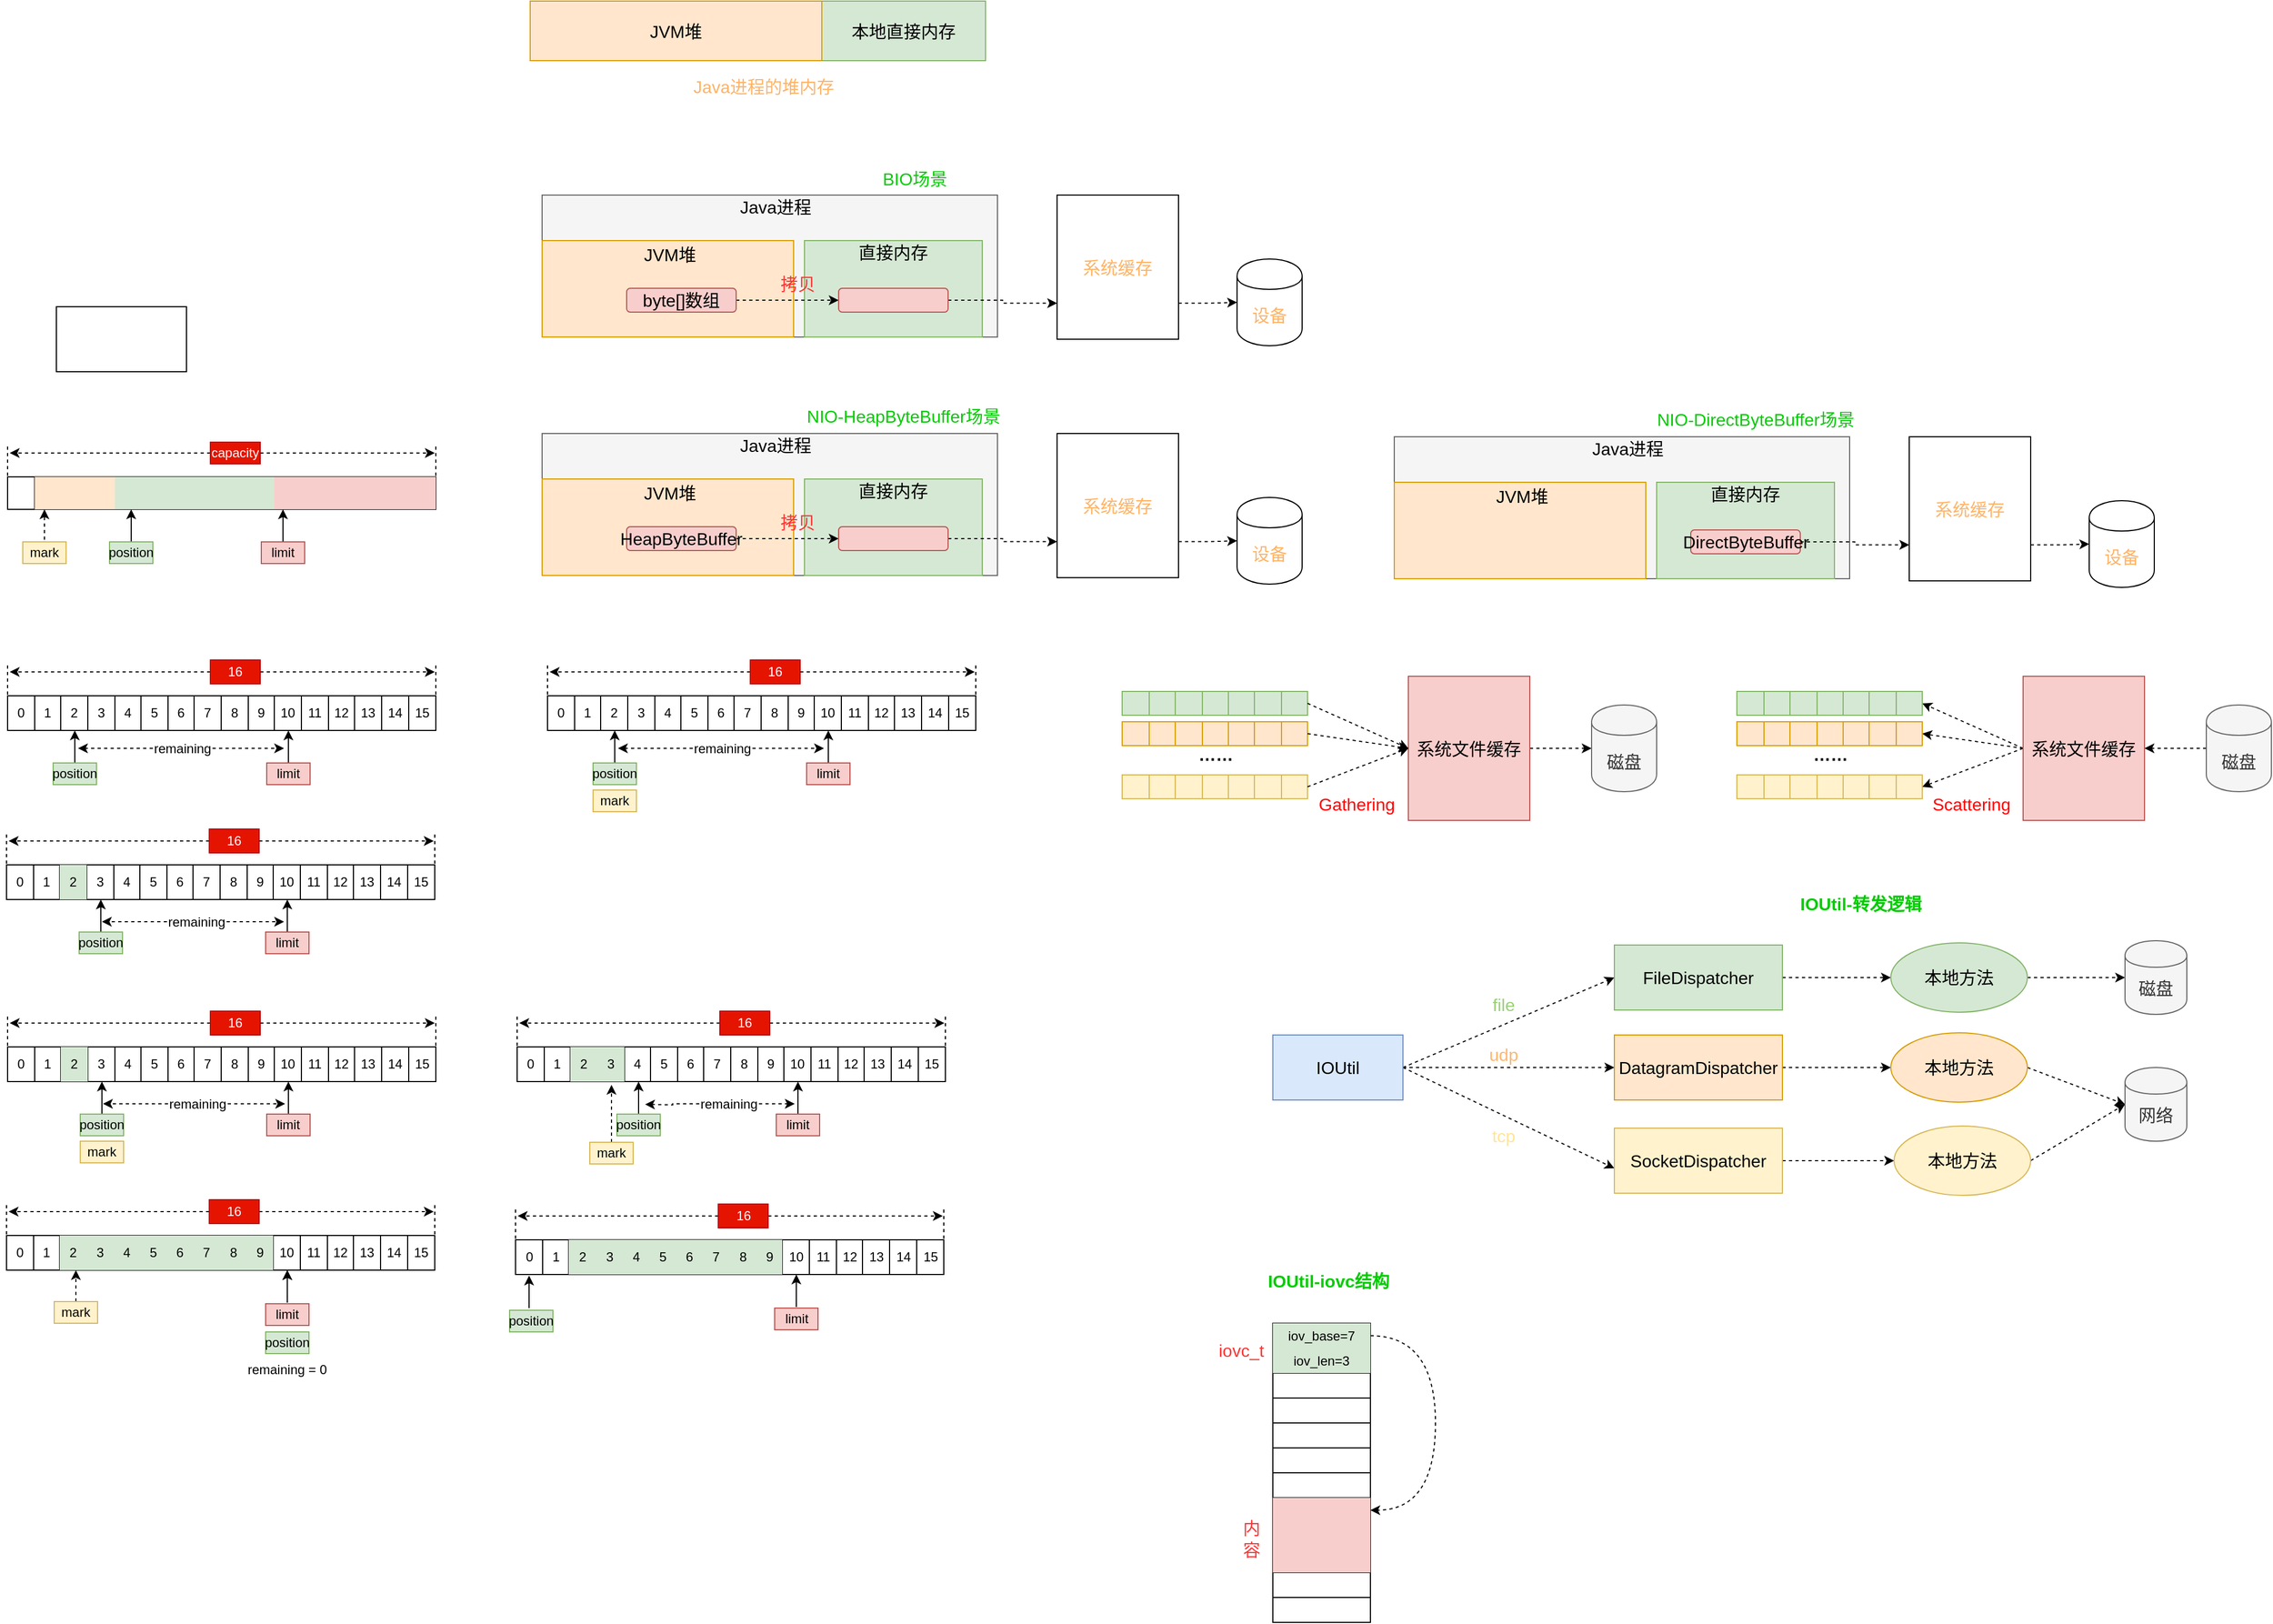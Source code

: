 <mxfile version="13.4.4" type="device"><diagram id="tWPp4tUynoBL7_EsMtQO" name="第 1 页"><mxGraphModel dx="1422" dy="1246" grid="0" gridSize="10" guides="1" tooltips="1" connect="1" arrows="1" fold="1" page="0" pageScale="1" pageWidth="827" pageHeight="1169" math="0" shadow="0"><root><mxCell id="0"/><mxCell id="1" parent="0"/><mxCell id="qL4aZgOiSOTT3ZNdsHYP-2" value="" style="endArrow=classic;html=1;dashed=1;" parent="1" edge="1"><mxGeometry width="50" height="50" relative="1" as="geometry"><mxPoint x="180" y="418" as="sourcePoint"/><mxPoint x="180" y="390" as="targetPoint"/></mxGeometry></mxCell><mxCell id="qL4aZgOiSOTT3ZNdsHYP-3" value="" style="endArrow=classic;html=1;" parent="1" edge="1"><mxGeometry width="50" height="50" relative="1" as="geometry"><mxPoint x="260" y="420" as="sourcePoint"/><mxPoint x="260" y="390" as="targetPoint"/></mxGeometry></mxCell><mxCell id="qL4aZgOiSOTT3ZNdsHYP-4" value="" style="endArrow=classic;html=1;" parent="1" edge="1"><mxGeometry width="50" height="50" relative="1" as="geometry"><mxPoint x="400" y="420" as="sourcePoint"/><mxPoint x="400" y="390" as="targetPoint"/></mxGeometry></mxCell><mxCell id="qL4aZgOiSOTT3ZNdsHYP-6" value="mark" style="text;html=1;strokeColor=#d6b656;fillColor=#fff2cc;align=center;verticalAlign=middle;whiteSpace=wrap;rounded=0;" parent="1" vertex="1"><mxGeometry x="160" y="420" width="40" height="20" as="geometry"/></mxCell><mxCell id="qL4aZgOiSOTT3ZNdsHYP-7" value="position" style="text;html=1;strokeColor=#82b366;fillColor=#d5e8d4;align=center;verticalAlign=middle;whiteSpace=wrap;rounded=0;" parent="1" vertex="1"><mxGeometry x="240" y="420" width="40" height="20" as="geometry"/></mxCell><mxCell id="qL4aZgOiSOTT3ZNdsHYP-8" value="limit" style="text;html=1;strokeColor=#b85450;fillColor=#f8cecc;align=center;verticalAlign=middle;whiteSpace=wrap;rounded=0;" parent="1" vertex="1"><mxGeometry x="380" y="420" width="40" height="20" as="geometry"/></mxCell><mxCell id="qL4aZgOiSOTT3ZNdsHYP-18" value="" style="shape=table;html=1;whiteSpace=wrap;startSize=0;container=1;collapsible=0;childLayout=tableLayout;" parent="1" vertex="1"><mxGeometry x="146" y="360" width="395" height="30" as="geometry"/></mxCell><mxCell id="qL4aZgOiSOTT3ZNdsHYP-19" value="" style="shape=partialRectangle;html=1;whiteSpace=wrap;collapsible=0;dropTarget=0;pointerEvents=0;fillColor=none;top=0;left=0;bottom=0;right=0;points=[[0,0.5],[1,0.5]];portConstraint=eastwest;" parent="qL4aZgOiSOTT3ZNdsHYP-18" vertex="1"><mxGeometry width="395" height="30" as="geometry"/></mxCell><mxCell id="qL4aZgOiSOTT3ZNdsHYP-20" value="" style="shape=partialRectangle;html=1;whiteSpace=wrap;connectable=0;overflow=hidden;fillColor=none;top=0;left=0;bottom=0;right=0;" parent="qL4aZgOiSOTT3ZNdsHYP-19" vertex="1"><mxGeometry width="25" height="30" as="geometry"/></mxCell><mxCell id="qL4aZgOiSOTT3ZNdsHYP-21" style="shape=partialRectangle;html=1;whiteSpace=wrap;connectable=0;overflow=hidden;fillColor=#ffe6cc;top=0;left=0;bottom=0;right=0;strokeColor=#d79b00;" parent="qL4aZgOiSOTT3ZNdsHYP-19" vertex="1"><mxGeometry x="25" width="24" height="30" as="geometry"/></mxCell><mxCell id="qL4aZgOiSOTT3ZNdsHYP-22" style="shape=partialRectangle;html=1;whiteSpace=wrap;connectable=0;overflow=hidden;fillColor=#ffe6cc;top=0;left=0;bottom=0;right=0;strokeColor=#d79b00;" parent="qL4aZgOiSOTT3ZNdsHYP-19" vertex="1"><mxGeometry x="49" width="25" height="30" as="geometry"/></mxCell><mxCell id="qL4aZgOiSOTT3ZNdsHYP-23" style="shape=partialRectangle;html=1;whiteSpace=wrap;connectable=0;overflow=hidden;fillColor=#ffe6cc;top=0;left=0;bottom=0;right=0;strokeColor=#d79b00;" parent="qL4aZgOiSOTT3ZNdsHYP-19" vertex="1"><mxGeometry x="74" width="25" height="30" as="geometry"/></mxCell><mxCell id="qL4aZgOiSOTT3ZNdsHYP-24" style="shape=partialRectangle;html=1;whiteSpace=wrap;connectable=0;overflow=hidden;fillColor=#d5e8d4;top=0;left=0;bottom=0;right=0;strokeColor=#82b366;" parent="qL4aZgOiSOTT3ZNdsHYP-19" vertex="1"><mxGeometry x="99" width="24" height="30" as="geometry"/></mxCell><mxCell id="qL4aZgOiSOTT3ZNdsHYP-25" style="shape=partialRectangle;html=1;whiteSpace=wrap;connectable=0;overflow=hidden;fillColor=#d5e8d4;top=0;left=0;bottom=0;right=0;strokeColor=#82b366;" parent="qL4aZgOiSOTT3ZNdsHYP-19" vertex="1"><mxGeometry x="123" width="25" height="30" as="geometry"/></mxCell><mxCell id="qL4aZgOiSOTT3ZNdsHYP-26" style="shape=partialRectangle;html=1;whiteSpace=wrap;connectable=0;overflow=hidden;fillColor=#d5e8d4;top=0;left=0;bottom=0;right=0;strokeColor=#82b366;" parent="qL4aZgOiSOTT3ZNdsHYP-19" vertex="1"><mxGeometry x="148" width="24" height="30" as="geometry"/></mxCell><mxCell id="qL4aZgOiSOTT3ZNdsHYP-27" style="shape=partialRectangle;html=1;whiteSpace=wrap;connectable=0;overflow=hidden;fillColor=#d5e8d4;top=0;left=0;bottom=0;right=0;strokeColor=#82b366;" parent="qL4aZgOiSOTT3ZNdsHYP-19" vertex="1"><mxGeometry x="172" width="25" height="30" as="geometry"/></mxCell><mxCell id="qL4aZgOiSOTT3ZNdsHYP-28" style="shape=partialRectangle;html=1;whiteSpace=wrap;connectable=0;overflow=hidden;fillColor=#d5e8d4;top=0;left=0;bottom=0;right=0;strokeColor=#82b366;" parent="qL4aZgOiSOTT3ZNdsHYP-19" vertex="1"><mxGeometry x="197" width="25" height="30" as="geometry"/></mxCell><mxCell id="qL4aZgOiSOTT3ZNdsHYP-29" style="shape=partialRectangle;html=1;whiteSpace=wrap;connectable=0;overflow=hidden;fillColor=#d5e8d4;top=0;left=0;bottom=0;right=0;strokeColor=#82b366;" parent="qL4aZgOiSOTT3ZNdsHYP-19" vertex="1"><mxGeometry x="222" width="24" height="30" as="geometry"/></mxCell><mxCell id="qL4aZgOiSOTT3ZNdsHYP-30" style="shape=partialRectangle;html=1;whiteSpace=wrap;connectable=0;overflow=hidden;fillColor=#f8cecc;top=0;left=0;bottom=0;right=0;strokeColor=#b85450;" parent="qL4aZgOiSOTT3ZNdsHYP-19" vertex="1"><mxGeometry x="246" width="25" height="30" as="geometry"/></mxCell><mxCell id="qL4aZgOiSOTT3ZNdsHYP-31" style="shape=partialRectangle;html=1;whiteSpace=wrap;connectable=0;overflow=hidden;fillColor=#f8cecc;top=0;left=0;bottom=0;right=0;strokeColor=#b85450;" parent="qL4aZgOiSOTT3ZNdsHYP-19" vertex="1"><mxGeometry x="271" width="25" height="30" as="geometry"/></mxCell><mxCell id="qL4aZgOiSOTT3ZNdsHYP-32" style="shape=partialRectangle;html=1;whiteSpace=wrap;connectable=0;overflow=hidden;fillColor=#f8cecc;top=0;left=0;bottom=0;right=0;strokeColor=#b85450;" parent="qL4aZgOiSOTT3ZNdsHYP-19" vertex="1"><mxGeometry x="296" width="24" height="30" as="geometry"/></mxCell><mxCell id="qL4aZgOiSOTT3ZNdsHYP-33" style="shape=partialRectangle;html=1;whiteSpace=wrap;connectable=0;overflow=hidden;fillColor=#f8cecc;top=0;left=0;bottom=0;right=0;strokeColor=#b85450;" parent="qL4aZgOiSOTT3ZNdsHYP-19" vertex="1"><mxGeometry x="320" width="25" height="30" as="geometry"/></mxCell><mxCell id="qL4aZgOiSOTT3ZNdsHYP-34" style="shape=partialRectangle;html=1;whiteSpace=wrap;connectable=0;overflow=hidden;fillColor=#f8cecc;top=0;left=0;bottom=0;right=0;strokeColor=#b85450;" parent="qL4aZgOiSOTT3ZNdsHYP-19" vertex="1"><mxGeometry x="345" width="25" height="30" as="geometry"/></mxCell><mxCell id="qL4aZgOiSOTT3ZNdsHYP-35" style="shape=partialRectangle;html=1;whiteSpace=wrap;connectable=0;overflow=hidden;fillColor=#f8cecc;top=0;left=0;bottom=0;right=0;strokeColor=#b85450;" parent="qL4aZgOiSOTT3ZNdsHYP-19" vertex="1"><mxGeometry x="370" width="25" height="30" as="geometry"/></mxCell><mxCell id="qL4aZgOiSOTT3ZNdsHYP-38" value="" style="endArrow=none;html=1;dashed=1;endFill=0;" parent="1" edge="1"><mxGeometry width="50" height="50" relative="1" as="geometry"><mxPoint x="541" y="332" as="sourcePoint"/><mxPoint x="541" y="360" as="targetPoint"/></mxGeometry></mxCell><mxCell id="qL4aZgOiSOTT3ZNdsHYP-39" value="" style="endArrow=none;html=1;dashed=1;endFill=0;" parent="1" edge="1"><mxGeometry width="50" height="50" relative="1" as="geometry"><mxPoint x="146" y="332" as="sourcePoint"/><mxPoint x="146" y="360" as="targetPoint"/></mxGeometry></mxCell><mxCell id="qL4aZgOiSOTT3ZNdsHYP-41" style="edgeStyle=orthogonalEdgeStyle;rounded=0;orthogonalLoop=1;jettySize=auto;html=1;dashed=1;" parent="1" source="qL4aZgOiSOTT3ZNdsHYP-40" edge="1"><mxGeometry relative="1" as="geometry"><mxPoint x="540" y="338" as="targetPoint"/></mxGeometry></mxCell><mxCell id="qL4aZgOiSOTT3ZNdsHYP-42" style="edgeStyle=orthogonalEdgeStyle;rounded=0;orthogonalLoop=1;jettySize=auto;html=1;dashed=1;" parent="1" source="qL4aZgOiSOTT3ZNdsHYP-40" edge="1"><mxGeometry relative="1" as="geometry"><mxPoint x="148" y="338" as="targetPoint"/></mxGeometry></mxCell><mxCell id="qL4aZgOiSOTT3ZNdsHYP-40" value="capacity" style="text;html=1;strokeColor=#B20000;fillColor=#e51400;align=center;verticalAlign=middle;whiteSpace=wrap;rounded=0;fontColor=#ffffff;" parent="1" vertex="1"><mxGeometry x="333" y="328" width="46" height="20" as="geometry"/></mxCell><mxCell id="qL4aZgOiSOTT3ZNdsHYP-61" value="" style="endArrow=none;html=1;dashed=1;endFill=0;" parent="1" edge="1"><mxGeometry width="50" height="50" relative="1" as="geometry"><mxPoint x="541" y="534" as="sourcePoint"/><mxPoint x="541" y="562" as="targetPoint"/></mxGeometry></mxCell><mxCell id="qL4aZgOiSOTT3ZNdsHYP-62" value="" style="endArrow=none;html=1;dashed=1;endFill=0;" parent="1" edge="1"><mxGeometry width="50" height="50" relative="1" as="geometry"><mxPoint x="146" y="534" as="sourcePoint"/><mxPoint x="146" y="562" as="targetPoint"/></mxGeometry></mxCell><mxCell id="qL4aZgOiSOTT3ZNdsHYP-63" style="edgeStyle=orthogonalEdgeStyle;rounded=0;orthogonalLoop=1;jettySize=auto;html=1;dashed=1;" parent="1" source="qL4aZgOiSOTT3ZNdsHYP-65" edge="1"><mxGeometry relative="1" as="geometry"><mxPoint x="540" y="540" as="targetPoint"/></mxGeometry></mxCell><mxCell id="qL4aZgOiSOTT3ZNdsHYP-64" style="edgeStyle=orthogonalEdgeStyle;rounded=0;orthogonalLoop=1;jettySize=auto;html=1;dashed=1;" parent="1" source="qL4aZgOiSOTT3ZNdsHYP-65" edge="1"><mxGeometry relative="1" as="geometry"><mxPoint x="148" y="540" as="targetPoint"/></mxGeometry></mxCell><mxCell id="qL4aZgOiSOTT3ZNdsHYP-65" value="16" style="text;html=1;strokeColor=#B20000;fillColor=#e51400;align=center;verticalAlign=middle;whiteSpace=wrap;rounded=0;fontColor=#ffffff;" parent="1" vertex="1"><mxGeometry x="333" y="529" width="46" height="22" as="geometry"/></mxCell><mxCell id="qL4aZgOiSOTT3ZNdsHYP-43" value="" style="shape=table;html=1;whiteSpace=wrap;startSize=0;container=1;collapsible=0;childLayout=tableLayout;" parent="1" vertex="1"><mxGeometry x="146" y="562" width="395" height="32" as="geometry"/></mxCell><mxCell id="qL4aZgOiSOTT3ZNdsHYP-44" value="" style="shape=partialRectangle;html=1;whiteSpace=wrap;collapsible=0;dropTarget=0;pointerEvents=0;fillColor=none;top=0;left=0;bottom=0;right=0;points=[[0,0.5],[1,0.5]];portConstraint=eastwest;" parent="qL4aZgOiSOTT3ZNdsHYP-43" vertex="1"><mxGeometry width="395" height="32" as="geometry"/></mxCell><mxCell id="qL4aZgOiSOTT3ZNdsHYP-45" value="0" style="shape=partialRectangle;html=1;whiteSpace=wrap;connectable=0;overflow=hidden;fillColor=none;top=0;left=0;bottom=0;right=0;" parent="qL4aZgOiSOTT3ZNdsHYP-44" vertex="1"><mxGeometry width="25" height="32" as="geometry"/></mxCell><mxCell id="qL4aZgOiSOTT3ZNdsHYP-46" value="1" style="shape=partialRectangle;html=1;whiteSpace=wrap;connectable=0;overflow=hidden;top=0;left=0;bottom=0;right=0;strokeColor=#d79b00;fillColor=none;" parent="qL4aZgOiSOTT3ZNdsHYP-44" vertex="1"><mxGeometry x="25" width="24" height="32" as="geometry"/></mxCell><mxCell id="qL4aZgOiSOTT3ZNdsHYP-47" value="2" style="shape=partialRectangle;html=1;whiteSpace=wrap;connectable=0;overflow=hidden;top=0;left=0;bottom=0;right=0;strokeColor=#d79b00;fillColor=none;" parent="qL4aZgOiSOTT3ZNdsHYP-44" vertex="1"><mxGeometry x="49" width="25" height="32" as="geometry"/></mxCell><mxCell id="qL4aZgOiSOTT3ZNdsHYP-48" value="3" style="shape=partialRectangle;html=1;whiteSpace=wrap;connectable=0;overflow=hidden;top=0;left=0;bottom=0;right=0;strokeColor=#d79b00;fillColor=none;" parent="qL4aZgOiSOTT3ZNdsHYP-44" vertex="1"><mxGeometry x="74" width="25" height="32" as="geometry"/></mxCell><mxCell id="qL4aZgOiSOTT3ZNdsHYP-49" value="4" style="shape=partialRectangle;html=1;whiteSpace=wrap;connectable=0;overflow=hidden;top=0;left=0;bottom=0;right=0;strokeColor=#82b366;fillColor=none;" parent="qL4aZgOiSOTT3ZNdsHYP-44" vertex="1"><mxGeometry x="99" width="24" height="32" as="geometry"/></mxCell><mxCell id="qL4aZgOiSOTT3ZNdsHYP-50" value="5" style="shape=partialRectangle;html=1;whiteSpace=wrap;connectable=0;overflow=hidden;top=0;left=0;bottom=0;right=0;strokeColor=#82b366;fillColor=none;" parent="qL4aZgOiSOTT3ZNdsHYP-44" vertex="1"><mxGeometry x="123" width="25" height="32" as="geometry"/></mxCell><mxCell id="qL4aZgOiSOTT3ZNdsHYP-51" value="6" style="shape=partialRectangle;html=1;whiteSpace=wrap;connectable=0;overflow=hidden;top=0;left=0;bottom=0;right=0;strokeColor=#82b366;fillColor=none;" parent="qL4aZgOiSOTT3ZNdsHYP-44" vertex="1"><mxGeometry x="148" width="24" height="32" as="geometry"/></mxCell><mxCell id="qL4aZgOiSOTT3ZNdsHYP-52" value="7" style="shape=partialRectangle;html=1;whiteSpace=wrap;connectable=0;overflow=hidden;top=0;left=0;bottom=0;right=0;strokeColor=#82b366;fillColor=none;" parent="qL4aZgOiSOTT3ZNdsHYP-44" vertex="1"><mxGeometry x="172" width="25" height="32" as="geometry"/></mxCell><mxCell id="qL4aZgOiSOTT3ZNdsHYP-53" value="8" style="shape=partialRectangle;html=1;whiteSpace=wrap;connectable=0;overflow=hidden;top=0;left=0;bottom=0;right=0;strokeColor=#82b366;fillColor=none;" parent="qL4aZgOiSOTT3ZNdsHYP-44" vertex="1"><mxGeometry x="197" width="25" height="32" as="geometry"/></mxCell><mxCell id="qL4aZgOiSOTT3ZNdsHYP-54" value="9" style="shape=partialRectangle;html=1;whiteSpace=wrap;connectable=0;overflow=hidden;top=0;left=0;bottom=0;right=0;strokeColor=#82b366;fillColor=none;" parent="qL4aZgOiSOTT3ZNdsHYP-44" vertex="1"><mxGeometry x="222" width="24" height="32" as="geometry"/></mxCell><mxCell id="qL4aZgOiSOTT3ZNdsHYP-55" value="10" style="shape=partialRectangle;html=1;whiteSpace=wrap;connectable=0;overflow=hidden;top=0;left=0;bottom=0;right=0;strokeColor=#b85450;fillColor=none;" parent="qL4aZgOiSOTT3ZNdsHYP-44" vertex="1"><mxGeometry x="246" width="25" height="32" as="geometry"/></mxCell><mxCell id="qL4aZgOiSOTT3ZNdsHYP-56" value="11" style="shape=partialRectangle;html=1;whiteSpace=wrap;connectable=0;overflow=hidden;top=0;left=0;bottom=0;right=0;strokeColor=#b85450;fillColor=none;" parent="qL4aZgOiSOTT3ZNdsHYP-44" vertex="1"><mxGeometry x="271" width="25" height="32" as="geometry"/></mxCell><mxCell id="qL4aZgOiSOTT3ZNdsHYP-57" value="12" style="shape=partialRectangle;html=1;whiteSpace=wrap;connectable=0;overflow=hidden;top=0;left=0;bottom=0;right=0;strokeColor=#b85450;fillColor=none;" parent="qL4aZgOiSOTT3ZNdsHYP-44" vertex="1"><mxGeometry x="296" width="24" height="32" as="geometry"/></mxCell><mxCell id="qL4aZgOiSOTT3ZNdsHYP-58" value="13" style="shape=partialRectangle;html=1;whiteSpace=wrap;connectable=0;overflow=hidden;top=0;left=0;bottom=0;right=0;strokeColor=#b85450;fillColor=none;" parent="qL4aZgOiSOTT3ZNdsHYP-44" vertex="1"><mxGeometry x="320" width="25" height="32" as="geometry"/></mxCell><mxCell id="qL4aZgOiSOTT3ZNdsHYP-59" value="14" style="shape=partialRectangle;html=1;whiteSpace=wrap;connectable=0;overflow=hidden;top=0;left=0;bottom=0;right=0;strokeColor=#b85450;fillColor=none;" parent="qL4aZgOiSOTT3ZNdsHYP-44" vertex="1"><mxGeometry x="345" width="25" height="32" as="geometry"/></mxCell><mxCell id="qL4aZgOiSOTT3ZNdsHYP-60" value="15" style="shape=partialRectangle;html=1;whiteSpace=wrap;connectable=0;overflow=hidden;top=0;left=0;bottom=0;right=0;strokeColor=#b85450;fillColor=none;" parent="qL4aZgOiSOTT3ZNdsHYP-44" vertex="1"><mxGeometry x="370" width="25" height="32" as="geometry"/></mxCell><mxCell id="qL4aZgOiSOTT3ZNdsHYP-66" value="" style="endArrow=classic;html=1;" parent="1" edge="1"><mxGeometry width="50" height="50" relative="1" as="geometry"><mxPoint x="208" y="624" as="sourcePoint"/><mxPoint x="208" y="594" as="targetPoint"/></mxGeometry></mxCell><mxCell id="qL4aZgOiSOTT3ZNdsHYP-67" value="position" style="text;html=1;strokeColor=#82b366;fillColor=#d5e8d4;align=center;verticalAlign=middle;whiteSpace=wrap;rounded=0;" parent="1" vertex="1"><mxGeometry x="188" y="624" width="40" height="20" as="geometry"/></mxCell><mxCell id="qL4aZgOiSOTT3ZNdsHYP-68" value="" style="endArrow=classic;html=1;" parent="1" edge="1"><mxGeometry width="50" height="50" relative="1" as="geometry"><mxPoint x="405" y="624" as="sourcePoint"/><mxPoint x="405" y="594" as="targetPoint"/></mxGeometry></mxCell><mxCell id="qL4aZgOiSOTT3ZNdsHYP-69" value="limit" style="text;html=1;strokeColor=#b85450;fillColor=#f8cecc;align=center;verticalAlign=middle;whiteSpace=wrap;rounded=0;" parent="1" vertex="1"><mxGeometry x="385" y="624" width="40" height="20" as="geometry"/></mxCell><mxCell id="qL4aZgOiSOTT3ZNdsHYP-70" value="" style="endArrow=none;html=1;dashed=1;endFill=0;" parent="1" edge="1"><mxGeometry width="50" height="50" relative="1" as="geometry"><mxPoint x="540" y="690" as="sourcePoint"/><mxPoint x="540" y="718" as="targetPoint"/></mxGeometry></mxCell><mxCell id="qL4aZgOiSOTT3ZNdsHYP-71" value="" style="endArrow=none;html=1;dashed=1;endFill=0;" parent="1" edge="1"><mxGeometry width="50" height="50" relative="1" as="geometry"><mxPoint x="145" y="690" as="sourcePoint"/><mxPoint x="145" y="718" as="targetPoint"/></mxGeometry></mxCell><mxCell id="qL4aZgOiSOTT3ZNdsHYP-72" style="edgeStyle=orthogonalEdgeStyle;rounded=0;orthogonalLoop=1;jettySize=auto;html=1;dashed=1;" parent="1" source="qL4aZgOiSOTT3ZNdsHYP-74" edge="1"><mxGeometry relative="1" as="geometry"><mxPoint x="539" y="696" as="targetPoint"/></mxGeometry></mxCell><mxCell id="qL4aZgOiSOTT3ZNdsHYP-73" style="edgeStyle=orthogonalEdgeStyle;rounded=0;orthogonalLoop=1;jettySize=auto;html=1;dashed=1;" parent="1" source="qL4aZgOiSOTT3ZNdsHYP-74" edge="1"><mxGeometry relative="1" as="geometry"><mxPoint x="147" y="696" as="targetPoint"/></mxGeometry></mxCell><mxCell id="qL4aZgOiSOTT3ZNdsHYP-74" value="16" style="text;html=1;strokeColor=#B20000;fillColor=#e51400;align=center;verticalAlign=middle;whiteSpace=wrap;rounded=0;fontColor=#ffffff;" parent="1" vertex="1"><mxGeometry x="332" y="685" width="46" height="22" as="geometry"/></mxCell><mxCell id="qL4aZgOiSOTT3ZNdsHYP-93" value="" style="endArrow=classic;html=1;" parent="1" edge="1"><mxGeometry width="50" height="50" relative="1" as="geometry"><mxPoint x="232" y="780" as="sourcePoint"/><mxPoint x="232" y="750" as="targetPoint"/></mxGeometry></mxCell><mxCell id="qL4aZgOiSOTT3ZNdsHYP-94" value="position" style="text;html=1;strokeColor=#82b366;fillColor=#d5e8d4;align=center;verticalAlign=middle;whiteSpace=wrap;rounded=0;" parent="1" vertex="1"><mxGeometry x="212" y="780" width="40" height="20" as="geometry"/></mxCell><mxCell id="qL4aZgOiSOTT3ZNdsHYP-95" value="" style="endArrow=classic;html=1;" parent="1" edge="1"><mxGeometry width="50" height="50" relative="1" as="geometry"><mxPoint x="404" y="780" as="sourcePoint"/><mxPoint x="404" y="750" as="targetPoint"/></mxGeometry></mxCell><mxCell id="qL4aZgOiSOTT3ZNdsHYP-96" value="limit" style="text;html=1;strokeColor=#b85450;fillColor=#f8cecc;align=center;verticalAlign=middle;whiteSpace=wrap;rounded=0;" parent="1" vertex="1"><mxGeometry x="384" y="780" width="40" height="20" as="geometry"/></mxCell><mxCell id="qL4aZgOiSOTT3ZNdsHYP-75" value="" style="shape=table;html=1;whiteSpace=wrap;startSize=0;container=1;collapsible=0;childLayout=tableLayout;" parent="1" vertex="1"><mxGeometry x="145" y="718" width="395" height="32" as="geometry"/></mxCell><mxCell id="qL4aZgOiSOTT3ZNdsHYP-76" value="" style="shape=partialRectangle;html=1;whiteSpace=wrap;collapsible=0;dropTarget=0;pointerEvents=0;fillColor=none;top=0;left=0;bottom=0;right=0;points=[[0,0.5],[1,0.5]];portConstraint=eastwest;" parent="qL4aZgOiSOTT3ZNdsHYP-75" vertex="1"><mxGeometry width="395" height="32" as="geometry"/></mxCell><mxCell id="qL4aZgOiSOTT3ZNdsHYP-77" value="0" style="shape=partialRectangle;html=1;whiteSpace=wrap;connectable=0;overflow=hidden;fillColor=none;top=0;left=0;bottom=0;right=0;" parent="qL4aZgOiSOTT3ZNdsHYP-76" vertex="1"><mxGeometry width="25" height="32" as="geometry"/></mxCell><mxCell id="qL4aZgOiSOTT3ZNdsHYP-78" value="1" style="shape=partialRectangle;html=1;whiteSpace=wrap;connectable=0;overflow=hidden;top=0;left=0;bottom=0;right=0;strokeColor=#d79b00;fillColor=none;" parent="qL4aZgOiSOTT3ZNdsHYP-76" vertex="1"><mxGeometry x="25" width="24" height="32" as="geometry"/></mxCell><mxCell id="qL4aZgOiSOTT3ZNdsHYP-79" value="2" style="shape=partialRectangle;html=1;whiteSpace=wrap;connectable=0;overflow=hidden;top=0;left=0;bottom=0;right=0;strokeColor=#82b366;fillColor=#d5e8d4;" parent="qL4aZgOiSOTT3ZNdsHYP-76" vertex="1"><mxGeometry x="49" width="25" height="32" as="geometry"/></mxCell><mxCell id="qL4aZgOiSOTT3ZNdsHYP-80" value="3" style="shape=partialRectangle;html=1;whiteSpace=wrap;connectable=0;overflow=hidden;top=0;left=0;bottom=0;right=0;strokeColor=#d79b00;fillColor=none;" parent="qL4aZgOiSOTT3ZNdsHYP-76" vertex="1"><mxGeometry x="74" width="25" height="32" as="geometry"/></mxCell><mxCell id="qL4aZgOiSOTT3ZNdsHYP-81" value="4" style="shape=partialRectangle;html=1;whiteSpace=wrap;connectable=0;overflow=hidden;top=0;left=0;bottom=0;right=0;strokeColor=#82b366;fillColor=none;" parent="qL4aZgOiSOTT3ZNdsHYP-76" vertex="1"><mxGeometry x="99" width="24" height="32" as="geometry"/></mxCell><mxCell id="qL4aZgOiSOTT3ZNdsHYP-82" value="5" style="shape=partialRectangle;html=1;whiteSpace=wrap;connectable=0;overflow=hidden;top=0;left=0;bottom=0;right=0;strokeColor=#82b366;fillColor=none;" parent="qL4aZgOiSOTT3ZNdsHYP-76" vertex="1"><mxGeometry x="123" width="25" height="32" as="geometry"/></mxCell><mxCell id="qL4aZgOiSOTT3ZNdsHYP-83" value="6" style="shape=partialRectangle;html=1;whiteSpace=wrap;connectable=0;overflow=hidden;top=0;left=0;bottom=0;right=0;strokeColor=#82b366;fillColor=none;" parent="qL4aZgOiSOTT3ZNdsHYP-76" vertex="1"><mxGeometry x="148" width="24" height="32" as="geometry"/></mxCell><mxCell id="qL4aZgOiSOTT3ZNdsHYP-84" value="7" style="shape=partialRectangle;html=1;whiteSpace=wrap;connectable=0;overflow=hidden;top=0;left=0;bottom=0;right=0;strokeColor=#82b366;fillColor=none;" parent="qL4aZgOiSOTT3ZNdsHYP-76" vertex="1"><mxGeometry x="172" width="25" height="32" as="geometry"/></mxCell><mxCell id="qL4aZgOiSOTT3ZNdsHYP-85" value="8" style="shape=partialRectangle;html=1;whiteSpace=wrap;connectable=0;overflow=hidden;top=0;left=0;bottom=0;right=0;strokeColor=#82b366;fillColor=none;" parent="qL4aZgOiSOTT3ZNdsHYP-76" vertex="1"><mxGeometry x="197" width="25" height="32" as="geometry"/></mxCell><mxCell id="qL4aZgOiSOTT3ZNdsHYP-86" value="9" style="shape=partialRectangle;html=1;whiteSpace=wrap;connectable=0;overflow=hidden;top=0;left=0;bottom=0;right=0;strokeColor=#82b366;fillColor=none;" parent="qL4aZgOiSOTT3ZNdsHYP-76" vertex="1"><mxGeometry x="222" width="24" height="32" as="geometry"/></mxCell><mxCell id="qL4aZgOiSOTT3ZNdsHYP-87" value="10" style="shape=partialRectangle;html=1;whiteSpace=wrap;connectable=0;overflow=hidden;top=0;left=0;bottom=0;right=0;strokeColor=#b85450;fillColor=none;" parent="qL4aZgOiSOTT3ZNdsHYP-76" vertex="1"><mxGeometry x="246" width="25" height="32" as="geometry"/></mxCell><mxCell id="qL4aZgOiSOTT3ZNdsHYP-88" value="11" style="shape=partialRectangle;html=1;whiteSpace=wrap;connectable=0;overflow=hidden;top=0;left=0;bottom=0;right=0;strokeColor=#b85450;fillColor=none;" parent="qL4aZgOiSOTT3ZNdsHYP-76" vertex="1"><mxGeometry x="271" width="25" height="32" as="geometry"/></mxCell><mxCell id="qL4aZgOiSOTT3ZNdsHYP-89" value="12" style="shape=partialRectangle;html=1;whiteSpace=wrap;connectable=0;overflow=hidden;top=0;left=0;bottom=0;right=0;strokeColor=#b85450;fillColor=none;" parent="qL4aZgOiSOTT3ZNdsHYP-76" vertex="1"><mxGeometry x="296" width="24" height="32" as="geometry"/></mxCell><mxCell id="qL4aZgOiSOTT3ZNdsHYP-90" value="13" style="shape=partialRectangle;html=1;whiteSpace=wrap;connectable=0;overflow=hidden;top=0;left=0;bottom=0;right=0;strokeColor=#b85450;fillColor=none;" parent="qL4aZgOiSOTT3ZNdsHYP-76" vertex="1"><mxGeometry x="320" width="25" height="32" as="geometry"/></mxCell><mxCell id="qL4aZgOiSOTT3ZNdsHYP-91" value="14" style="shape=partialRectangle;html=1;whiteSpace=wrap;connectable=0;overflow=hidden;top=0;left=0;bottom=0;right=0;strokeColor=#b85450;fillColor=none;" parent="qL4aZgOiSOTT3ZNdsHYP-76" vertex="1"><mxGeometry x="345" width="25" height="32" as="geometry"/></mxCell><mxCell id="qL4aZgOiSOTT3ZNdsHYP-92" value="15" style="shape=partialRectangle;html=1;whiteSpace=wrap;connectable=0;overflow=hidden;top=0;left=0;bottom=0;right=0;strokeColor=#b85450;fillColor=none;" parent="qL4aZgOiSOTT3ZNdsHYP-76" vertex="1"><mxGeometry x="370" width="25" height="32" as="geometry"/></mxCell><mxCell id="qL4aZgOiSOTT3ZNdsHYP-97" value="" style="endArrow=none;html=1;dashed=1;endFill=0;" parent="1" edge="1"><mxGeometry width="50" height="50" relative="1" as="geometry"><mxPoint x="540" y="1032" as="sourcePoint"/><mxPoint x="540" y="1060" as="targetPoint"/></mxGeometry></mxCell><mxCell id="qL4aZgOiSOTT3ZNdsHYP-98" value="" style="endArrow=none;html=1;dashed=1;endFill=0;" parent="1" edge="1"><mxGeometry width="50" height="50" relative="1" as="geometry"><mxPoint x="145" y="1032" as="sourcePoint"/><mxPoint x="145" y="1060" as="targetPoint"/></mxGeometry></mxCell><mxCell id="qL4aZgOiSOTT3ZNdsHYP-99" style="edgeStyle=orthogonalEdgeStyle;rounded=0;orthogonalLoop=1;jettySize=auto;html=1;dashed=1;" parent="1" source="qL4aZgOiSOTT3ZNdsHYP-101" edge="1"><mxGeometry relative="1" as="geometry"><mxPoint x="539" y="1038" as="targetPoint"/></mxGeometry></mxCell><mxCell id="qL4aZgOiSOTT3ZNdsHYP-100" style="edgeStyle=orthogonalEdgeStyle;rounded=0;orthogonalLoop=1;jettySize=auto;html=1;dashed=1;" parent="1" source="qL4aZgOiSOTT3ZNdsHYP-101" edge="1"><mxGeometry relative="1" as="geometry"><mxPoint x="147" y="1038" as="targetPoint"/></mxGeometry></mxCell><mxCell id="qL4aZgOiSOTT3ZNdsHYP-101" value="16" style="text;html=1;strokeColor=#B20000;fillColor=#e51400;align=center;verticalAlign=middle;whiteSpace=wrap;rounded=0;fontColor=#ffffff;" parent="1" vertex="1"><mxGeometry x="332" y="1027" width="46" height="22" as="geometry"/></mxCell><mxCell id="qL4aZgOiSOTT3ZNdsHYP-102" value="" style="endArrow=classic;html=1;" parent="1" edge="1"><mxGeometry width="50" height="50" relative="1" as="geometry"><mxPoint x="404" y="1122" as="sourcePoint"/><mxPoint x="404" y="1092" as="targetPoint"/></mxGeometry></mxCell><mxCell id="qL4aZgOiSOTT3ZNdsHYP-229" value="" style="shape=table;html=1;whiteSpace=wrap;startSize=0;container=1;collapsible=0;childLayout=tableLayout;" parent="1" vertex="1"><mxGeometry x="644" y="562" width="395" height="32" as="geometry"/></mxCell><mxCell id="qL4aZgOiSOTT3ZNdsHYP-230" value="" style="shape=partialRectangle;html=1;whiteSpace=wrap;collapsible=0;dropTarget=0;pointerEvents=0;fillColor=none;top=0;left=0;bottom=0;right=0;points=[[0,0.5],[1,0.5]];portConstraint=eastwest;" parent="qL4aZgOiSOTT3ZNdsHYP-229" vertex="1"><mxGeometry width="395" height="32" as="geometry"/></mxCell><mxCell id="qL4aZgOiSOTT3ZNdsHYP-231" value="0" style="shape=partialRectangle;html=1;whiteSpace=wrap;connectable=0;overflow=hidden;fillColor=none;top=0;left=0;bottom=0;right=0;" parent="qL4aZgOiSOTT3ZNdsHYP-230" vertex="1"><mxGeometry width="25" height="32" as="geometry"/></mxCell><mxCell id="qL4aZgOiSOTT3ZNdsHYP-232" value="1" style="shape=partialRectangle;html=1;whiteSpace=wrap;connectable=0;overflow=hidden;top=0;left=0;bottom=0;right=0;strokeColor=#d79b00;fillColor=none;" parent="qL4aZgOiSOTT3ZNdsHYP-230" vertex="1"><mxGeometry x="25" width="24" height="32" as="geometry"/></mxCell><mxCell id="qL4aZgOiSOTT3ZNdsHYP-233" value="2" style="shape=partialRectangle;html=1;whiteSpace=wrap;connectable=0;overflow=hidden;top=0;left=0;bottom=0;right=0;strokeColor=#d79b00;fillColor=none;" parent="qL4aZgOiSOTT3ZNdsHYP-230" vertex="1"><mxGeometry x="49" width="25" height="32" as="geometry"/></mxCell><mxCell id="qL4aZgOiSOTT3ZNdsHYP-234" value="3" style="shape=partialRectangle;html=1;whiteSpace=wrap;connectable=0;overflow=hidden;top=0;left=0;bottom=0;right=0;strokeColor=#d79b00;fillColor=none;" parent="qL4aZgOiSOTT3ZNdsHYP-230" vertex="1"><mxGeometry x="74" width="25" height="32" as="geometry"/></mxCell><mxCell id="qL4aZgOiSOTT3ZNdsHYP-235" value="4" style="shape=partialRectangle;html=1;whiteSpace=wrap;connectable=0;overflow=hidden;top=0;left=0;bottom=0;right=0;strokeColor=#82b366;fillColor=none;" parent="qL4aZgOiSOTT3ZNdsHYP-230" vertex="1"><mxGeometry x="99" width="24" height="32" as="geometry"/></mxCell><mxCell id="qL4aZgOiSOTT3ZNdsHYP-236" value="5" style="shape=partialRectangle;html=1;whiteSpace=wrap;connectable=0;overflow=hidden;top=0;left=0;bottom=0;right=0;strokeColor=#82b366;fillColor=none;" parent="qL4aZgOiSOTT3ZNdsHYP-230" vertex="1"><mxGeometry x="123" width="25" height="32" as="geometry"/></mxCell><mxCell id="qL4aZgOiSOTT3ZNdsHYP-237" value="6" style="shape=partialRectangle;html=1;whiteSpace=wrap;connectable=0;overflow=hidden;top=0;left=0;bottom=0;right=0;strokeColor=#82b366;fillColor=none;" parent="qL4aZgOiSOTT3ZNdsHYP-230" vertex="1"><mxGeometry x="148" width="24" height="32" as="geometry"/></mxCell><mxCell id="qL4aZgOiSOTT3ZNdsHYP-238" value="7" style="shape=partialRectangle;html=1;whiteSpace=wrap;connectable=0;overflow=hidden;top=0;left=0;bottom=0;right=0;strokeColor=#82b366;fillColor=none;" parent="qL4aZgOiSOTT3ZNdsHYP-230" vertex="1"><mxGeometry x="172" width="25" height="32" as="geometry"/></mxCell><mxCell id="qL4aZgOiSOTT3ZNdsHYP-239" value="8" style="shape=partialRectangle;html=1;whiteSpace=wrap;connectable=0;overflow=hidden;top=0;left=0;bottom=0;right=0;strokeColor=#82b366;fillColor=none;" parent="qL4aZgOiSOTT3ZNdsHYP-230" vertex="1"><mxGeometry x="197" width="25" height="32" as="geometry"/></mxCell><mxCell id="qL4aZgOiSOTT3ZNdsHYP-240" value="9" style="shape=partialRectangle;html=1;whiteSpace=wrap;connectable=0;overflow=hidden;top=0;left=0;bottom=0;right=0;strokeColor=#82b366;fillColor=none;" parent="qL4aZgOiSOTT3ZNdsHYP-230" vertex="1"><mxGeometry x="222" width="24" height="32" as="geometry"/></mxCell><mxCell id="qL4aZgOiSOTT3ZNdsHYP-241" value="10" style="shape=partialRectangle;html=1;whiteSpace=wrap;connectable=0;overflow=hidden;top=0;left=0;bottom=0;right=0;strokeColor=#b85450;fillColor=none;" parent="qL4aZgOiSOTT3ZNdsHYP-230" vertex="1"><mxGeometry x="246" width="25" height="32" as="geometry"/></mxCell><mxCell id="qL4aZgOiSOTT3ZNdsHYP-242" value="11" style="shape=partialRectangle;html=1;whiteSpace=wrap;connectable=0;overflow=hidden;top=0;left=0;bottom=0;right=0;strokeColor=#b85450;fillColor=none;" parent="qL4aZgOiSOTT3ZNdsHYP-230" vertex="1"><mxGeometry x="271" width="25" height="32" as="geometry"/></mxCell><mxCell id="qL4aZgOiSOTT3ZNdsHYP-243" value="12" style="shape=partialRectangle;html=1;whiteSpace=wrap;connectable=0;overflow=hidden;top=0;left=0;bottom=0;right=0;strokeColor=#b85450;fillColor=none;" parent="qL4aZgOiSOTT3ZNdsHYP-230" vertex="1"><mxGeometry x="296" width="24" height="32" as="geometry"/></mxCell><mxCell id="qL4aZgOiSOTT3ZNdsHYP-244" value="13" style="shape=partialRectangle;html=1;whiteSpace=wrap;connectable=0;overflow=hidden;top=0;left=0;bottom=0;right=0;strokeColor=#b85450;fillColor=none;" parent="qL4aZgOiSOTT3ZNdsHYP-230" vertex="1"><mxGeometry x="320" width="25" height="32" as="geometry"/></mxCell><mxCell id="qL4aZgOiSOTT3ZNdsHYP-245" value="14" style="shape=partialRectangle;html=1;whiteSpace=wrap;connectable=0;overflow=hidden;top=0;left=0;bottom=0;right=0;strokeColor=#b85450;fillColor=none;" parent="qL4aZgOiSOTT3ZNdsHYP-230" vertex="1"><mxGeometry x="345" width="25" height="32" as="geometry"/></mxCell><mxCell id="qL4aZgOiSOTT3ZNdsHYP-246" value="15" style="shape=partialRectangle;html=1;whiteSpace=wrap;connectable=0;overflow=hidden;top=0;left=0;bottom=0;right=0;strokeColor=#b85450;fillColor=none;" parent="qL4aZgOiSOTT3ZNdsHYP-230" vertex="1"><mxGeometry x="370" width="25" height="32" as="geometry"/></mxCell><mxCell id="qL4aZgOiSOTT3ZNdsHYP-103" value="position" style="text;html=1;strokeColor=#82b366;fillColor=#d5e8d4;align=center;verticalAlign=middle;whiteSpace=wrap;rounded=0;" parent="1" vertex="1"><mxGeometry x="384" y="1149" width="40" height="20" as="geometry"/></mxCell><mxCell id="qL4aZgOiSOTT3ZNdsHYP-104" value="" style="endArrow=classic;html=1;" parent="1" edge="1"><mxGeometry width="50" height="50" relative="1" as="geometry"><mxPoint x="404" y="1122" as="sourcePoint"/><mxPoint x="404" y="1092" as="targetPoint"/></mxGeometry></mxCell><mxCell id="qL4aZgOiSOTT3ZNdsHYP-105" value="limit" style="text;html=1;strokeColor=#b85450;fillColor=#f8cecc;align=center;verticalAlign=middle;whiteSpace=wrap;rounded=0;" parent="1" vertex="1"><mxGeometry x="384" y="1123" width="40" height="20" as="geometry"/></mxCell><mxCell id="qL4aZgOiSOTT3ZNdsHYP-127" style="edgeStyle=orthogonalEdgeStyle;rounded=0;orthogonalLoop=1;jettySize=auto;html=1;dashed=1;endArrow=classic;endFill=1;" parent="1" source="qL4aZgOiSOTT3ZNdsHYP-124" edge="1"><mxGeometry relative="1" as="geometry"><mxPoint x="401" y="610.5" as="targetPoint"/></mxGeometry></mxCell><mxCell id="qL4aZgOiSOTT3ZNdsHYP-128" style="edgeStyle=orthogonalEdgeStyle;rounded=0;orthogonalLoop=1;jettySize=auto;html=1;dashed=1;endArrow=classic;endFill=1;" parent="1" source="qL4aZgOiSOTT3ZNdsHYP-124" edge="1"><mxGeometry relative="1" as="geometry"><mxPoint x="211" y="610.5" as="targetPoint"/></mxGeometry></mxCell><mxCell id="qL4aZgOiSOTT3ZNdsHYP-124" value="remaining" style="text;html=1;strokeColor=none;fillColor=none;align=center;verticalAlign=middle;whiteSpace=wrap;rounded=0;" parent="1" vertex="1"><mxGeometry x="280" y="601" width="55" height="19" as="geometry"/></mxCell><mxCell id="qL4aZgOiSOTT3ZNdsHYP-130" style="edgeStyle=orthogonalEdgeStyle;rounded=0;orthogonalLoop=1;jettySize=auto;html=1;dashed=1;endArrow=classic;endFill=1;" parent="1" source="qL4aZgOiSOTT3ZNdsHYP-129" edge="1"><mxGeometry relative="1" as="geometry"><mxPoint x="401" y="770.5" as="targetPoint"/></mxGeometry></mxCell><mxCell id="qL4aZgOiSOTT3ZNdsHYP-131" style="edgeStyle=orthogonalEdgeStyle;rounded=0;orthogonalLoop=1;jettySize=auto;html=1;dashed=1;endArrow=classic;endFill=1;" parent="1" source="qL4aZgOiSOTT3ZNdsHYP-129" edge="1"><mxGeometry relative="1" as="geometry"><mxPoint x="233" y="770.5" as="targetPoint"/></mxGeometry></mxCell><mxCell id="qL4aZgOiSOTT3ZNdsHYP-129" value="remaining" style="text;html=1;strokeColor=none;fillColor=none;align=center;verticalAlign=middle;whiteSpace=wrap;rounded=0;" parent="1" vertex="1"><mxGeometry x="293" y="761" width="55" height="19" as="geometry"/></mxCell><mxCell id="qL4aZgOiSOTT3ZNdsHYP-132" value="remaining = 0" style="text;html=1;strokeColor=none;fillColor=none;align=center;verticalAlign=middle;whiteSpace=wrap;rounded=0;" parent="1" vertex="1"><mxGeometry x="363.25" y="1174" width="81.5" height="20" as="geometry"/></mxCell><mxCell id="qL4aZgOiSOTT3ZNdsHYP-133" value="" style="endArrow=none;html=1;dashed=1;endFill=0;" parent="1" edge="1"><mxGeometry width="50" height="50" relative="1" as="geometry"><mxPoint x="541" y="858" as="sourcePoint"/><mxPoint x="541" y="886" as="targetPoint"/></mxGeometry></mxCell><mxCell id="qL4aZgOiSOTT3ZNdsHYP-134" value="" style="endArrow=none;html=1;dashed=1;endFill=0;" parent="1" edge="1"><mxGeometry width="50" height="50" relative="1" as="geometry"><mxPoint x="146" y="858" as="sourcePoint"/><mxPoint x="146" y="886" as="targetPoint"/></mxGeometry></mxCell><mxCell id="qL4aZgOiSOTT3ZNdsHYP-135" style="edgeStyle=orthogonalEdgeStyle;rounded=0;orthogonalLoop=1;jettySize=auto;html=1;dashed=1;" parent="1" source="qL4aZgOiSOTT3ZNdsHYP-137" edge="1"><mxGeometry relative="1" as="geometry"><mxPoint x="540" y="864" as="targetPoint"/></mxGeometry></mxCell><mxCell id="qL4aZgOiSOTT3ZNdsHYP-136" style="edgeStyle=orthogonalEdgeStyle;rounded=0;orthogonalLoop=1;jettySize=auto;html=1;dashed=1;" parent="1" source="qL4aZgOiSOTT3ZNdsHYP-137" edge="1"><mxGeometry relative="1" as="geometry"><mxPoint x="148" y="864" as="targetPoint"/></mxGeometry></mxCell><mxCell id="qL4aZgOiSOTT3ZNdsHYP-137" value="16" style="text;html=1;strokeColor=#B20000;fillColor=#e51400;align=center;verticalAlign=middle;whiteSpace=wrap;rounded=0;fontColor=#ffffff;" parent="1" vertex="1"><mxGeometry x="333" y="853" width="46" height="22" as="geometry"/></mxCell><mxCell id="qL4aZgOiSOTT3ZNdsHYP-138" value="" style="endArrow=classic;html=1;" parent="1" edge="1"><mxGeometry width="50" height="50" relative="1" as="geometry"><mxPoint x="233" y="948" as="sourcePoint"/><mxPoint x="233" y="918" as="targetPoint"/></mxGeometry></mxCell><mxCell id="qL4aZgOiSOTT3ZNdsHYP-139" value="position" style="text;html=1;strokeColor=#82b366;fillColor=#d5e8d4;align=center;verticalAlign=middle;whiteSpace=wrap;rounded=0;" parent="1" vertex="1"><mxGeometry x="213" y="948" width="40" height="20" as="geometry"/></mxCell><mxCell id="qL4aZgOiSOTT3ZNdsHYP-140" value="" style="endArrow=classic;html=1;" parent="1" edge="1"><mxGeometry width="50" height="50" relative="1" as="geometry"><mxPoint x="405" y="948" as="sourcePoint"/><mxPoint x="405" y="918" as="targetPoint"/></mxGeometry></mxCell><mxCell id="qL4aZgOiSOTT3ZNdsHYP-141" value="limit" style="text;html=1;strokeColor=#b85450;fillColor=#f8cecc;align=center;verticalAlign=middle;whiteSpace=wrap;rounded=0;" parent="1" vertex="1"><mxGeometry x="385" y="948" width="40" height="20" as="geometry"/></mxCell><mxCell id="qL4aZgOiSOTT3ZNdsHYP-160" style="edgeStyle=orthogonalEdgeStyle;rounded=0;orthogonalLoop=1;jettySize=auto;html=1;dashed=1;endArrow=classic;endFill=1;" parent="1" source="qL4aZgOiSOTT3ZNdsHYP-162" edge="1"><mxGeometry relative="1" as="geometry"><mxPoint x="402" y="938.5" as="targetPoint"/></mxGeometry></mxCell><mxCell id="qL4aZgOiSOTT3ZNdsHYP-161" style="edgeStyle=orthogonalEdgeStyle;rounded=0;orthogonalLoop=1;jettySize=auto;html=1;dashed=1;endArrow=classic;endFill=1;" parent="1" source="qL4aZgOiSOTT3ZNdsHYP-162" edge="1"><mxGeometry relative="1" as="geometry"><mxPoint x="234" y="938.5" as="targetPoint"/></mxGeometry></mxCell><mxCell id="qL4aZgOiSOTT3ZNdsHYP-162" value="remaining" style="text;html=1;strokeColor=none;fillColor=none;align=center;verticalAlign=middle;whiteSpace=wrap;rounded=0;" parent="1" vertex="1"><mxGeometry x="294" y="929" width="55" height="19" as="geometry"/></mxCell><mxCell id="qL4aZgOiSOTT3ZNdsHYP-142" value="" style="shape=table;html=1;whiteSpace=wrap;startSize=0;container=1;collapsible=0;childLayout=tableLayout;" parent="1" vertex="1"><mxGeometry x="146" y="886" width="395" height="32" as="geometry"/></mxCell><mxCell id="qL4aZgOiSOTT3ZNdsHYP-143" value="" style="shape=partialRectangle;html=1;whiteSpace=wrap;collapsible=0;dropTarget=0;pointerEvents=0;fillColor=none;top=0;left=0;bottom=0;right=0;points=[[0,0.5],[1,0.5]];portConstraint=eastwest;" parent="qL4aZgOiSOTT3ZNdsHYP-142" vertex="1"><mxGeometry width="395" height="32" as="geometry"/></mxCell><mxCell id="qL4aZgOiSOTT3ZNdsHYP-144" value="0" style="shape=partialRectangle;html=1;whiteSpace=wrap;connectable=0;overflow=hidden;fillColor=none;top=0;left=0;bottom=0;right=0;" parent="qL4aZgOiSOTT3ZNdsHYP-143" vertex="1"><mxGeometry width="25" height="32" as="geometry"/></mxCell><mxCell id="qL4aZgOiSOTT3ZNdsHYP-145" value="1" style="shape=partialRectangle;html=1;whiteSpace=wrap;connectable=0;overflow=hidden;top=0;left=0;bottom=0;right=0;strokeColor=#d79b00;fillColor=none;" parent="qL4aZgOiSOTT3ZNdsHYP-143" vertex="1"><mxGeometry x="25" width="24" height="32" as="geometry"/></mxCell><mxCell id="qL4aZgOiSOTT3ZNdsHYP-146" value="2" style="shape=partialRectangle;html=1;whiteSpace=wrap;connectable=0;overflow=hidden;top=0;left=0;bottom=0;right=0;strokeColor=#82b366;fillColor=#d5e8d4;" parent="qL4aZgOiSOTT3ZNdsHYP-143" vertex="1"><mxGeometry x="49" width="25" height="32" as="geometry"/></mxCell><mxCell id="qL4aZgOiSOTT3ZNdsHYP-147" value="3" style="shape=partialRectangle;html=1;whiteSpace=wrap;connectable=0;overflow=hidden;top=0;left=0;bottom=0;right=0;strokeColor=#d79b00;fillColor=none;" parent="qL4aZgOiSOTT3ZNdsHYP-143" vertex="1"><mxGeometry x="74" width="25" height="32" as="geometry"/></mxCell><mxCell id="qL4aZgOiSOTT3ZNdsHYP-148" value="4" style="shape=partialRectangle;html=1;whiteSpace=wrap;connectable=0;overflow=hidden;top=0;left=0;bottom=0;right=0;strokeColor=#82b366;fillColor=none;" parent="qL4aZgOiSOTT3ZNdsHYP-143" vertex="1"><mxGeometry x="99" width="24" height="32" as="geometry"/></mxCell><mxCell id="qL4aZgOiSOTT3ZNdsHYP-149" value="5" style="shape=partialRectangle;html=1;whiteSpace=wrap;connectable=0;overflow=hidden;top=0;left=0;bottom=0;right=0;strokeColor=#82b366;fillColor=none;" parent="qL4aZgOiSOTT3ZNdsHYP-143" vertex="1"><mxGeometry x="123" width="25" height="32" as="geometry"/></mxCell><mxCell id="qL4aZgOiSOTT3ZNdsHYP-150" value="6" style="shape=partialRectangle;html=1;whiteSpace=wrap;connectable=0;overflow=hidden;top=0;left=0;bottom=0;right=0;strokeColor=#82b366;fillColor=none;" parent="qL4aZgOiSOTT3ZNdsHYP-143" vertex="1"><mxGeometry x="148" width="24" height="32" as="geometry"/></mxCell><mxCell id="qL4aZgOiSOTT3ZNdsHYP-151" value="7" style="shape=partialRectangle;html=1;whiteSpace=wrap;connectable=0;overflow=hidden;top=0;left=0;bottom=0;right=0;strokeColor=#82b366;fillColor=none;" parent="qL4aZgOiSOTT3ZNdsHYP-143" vertex="1"><mxGeometry x="172" width="25" height="32" as="geometry"/></mxCell><mxCell id="qL4aZgOiSOTT3ZNdsHYP-152" value="8" style="shape=partialRectangle;html=1;whiteSpace=wrap;connectable=0;overflow=hidden;top=0;left=0;bottom=0;right=0;strokeColor=#82b366;fillColor=none;" parent="qL4aZgOiSOTT3ZNdsHYP-143" vertex="1"><mxGeometry x="197" width="25" height="32" as="geometry"/></mxCell><mxCell id="qL4aZgOiSOTT3ZNdsHYP-153" value="9" style="shape=partialRectangle;html=1;whiteSpace=wrap;connectable=0;overflow=hidden;top=0;left=0;bottom=0;right=0;strokeColor=#82b366;fillColor=none;" parent="qL4aZgOiSOTT3ZNdsHYP-143" vertex="1"><mxGeometry x="222" width="24" height="32" as="geometry"/></mxCell><mxCell id="qL4aZgOiSOTT3ZNdsHYP-154" value="10" style="shape=partialRectangle;html=1;whiteSpace=wrap;connectable=0;overflow=hidden;top=0;left=0;bottom=0;right=0;strokeColor=#b85450;fillColor=none;" parent="qL4aZgOiSOTT3ZNdsHYP-143" vertex="1"><mxGeometry x="246" width="25" height="32" as="geometry"/></mxCell><mxCell id="qL4aZgOiSOTT3ZNdsHYP-155" value="11" style="shape=partialRectangle;html=1;whiteSpace=wrap;connectable=0;overflow=hidden;top=0;left=0;bottom=0;right=0;strokeColor=#b85450;fillColor=none;" parent="qL4aZgOiSOTT3ZNdsHYP-143" vertex="1"><mxGeometry x="271" width="25" height="32" as="geometry"/></mxCell><mxCell id="qL4aZgOiSOTT3ZNdsHYP-156" value="12" style="shape=partialRectangle;html=1;whiteSpace=wrap;connectable=0;overflow=hidden;top=0;left=0;bottom=0;right=0;strokeColor=#b85450;fillColor=none;" parent="qL4aZgOiSOTT3ZNdsHYP-143" vertex="1"><mxGeometry x="296" width="24" height="32" as="geometry"/></mxCell><mxCell id="qL4aZgOiSOTT3ZNdsHYP-157" value="13" style="shape=partialRectangle;html=1;whiteSpace=wrap;connectable=0;overflow=hidden;top=0;left=0;bottom=0;right=0;strokeColor=#b85450;fillColor=none;" parent="qL4aZgOiSOTT3ZNdsHYP-143" vertex="1"><mxGeometry x="320" width="25" height="32" as="geometry"/></mxCell><mxCell id="qL4aZgOiSOTT3ZNdsHYP-158" value="14" style="shape=partialRectangle;html=1;whiteSpace=wrap;connectable=0;overflow=hidden;top=0;left=0;bottom=0;right=0;strokeColor=#b85450;fillColor=none;" parent="qL4aZgOiSOTT3ZNdsHYP-143" vertex="1"><mxGeometry x="345" width="25" height="32" as="geometry"/></mxCell><mxCell id="qL4aZgOiSOTT3ZNdsHYP-159" value="15" style="shape=partialRectangle;html=1;whiteSpace=wrap;connectable=0;overflow=hidden;top=0;left=0;bottom=0;right=0;strokeColor=#b85450;fillColor=none;" parent="qL4aZgOiSOTT3ZNdsHYP-143" vertex="1"><mxGeometry x="370" width="25" height="32" as="geometry"/></mxCell><mxCell id="qL4aZgOiSOTT3ZNdsHYP-163" value="mark" style="text;html=1;strokeColor=#d6b656;fillColor=#fff2cc;align=center;verticalAlign=middle;whiteSpace=wrap;rounded=0;" parent="1" vertex="1"><mxGeometry x="213" y="973" width="40" height="20" as="geometry"/></mxCell><mxCell id="qL4aZgOiSOTT3ZNdsHYP-164" value="" style="endArrow=none;html=1;dashed=1;endFill=0;" parent="1" edge="1"><mxGeometry width="50" height="50" relative="1" as="geometry"><mxPoint x="1011" y="858" as="sourcePoint"/><mxPoint x="1011" y="886" as="targetPoint"/></mxGeometry></mxCell><mxCell id="qL4aZgOiSOTT3ZNdsHYP-165" value="" style="endArrow=none;html=1;dashed=1;endFill=0;" parent="1" edge="1"><mxGeometry width="50" height="50" relative="1" as="geometry"><mxPoint x="616" y="858" as="sourcePoint"/><mxPoint x="616" y="886" as="targetPoint"/></mxGeometry></mxCell><mxCell id="qL4aZgOiSOTT3ZNdsHYP-166" style="edgeStyle=orthogonalEdgeStyle;rounded=0;orthogonalLoop=1;jettySize=auto;html=1;dashed=1;" parent="1" source="qL4aZgOiSOTT3ZNdsHYP-168" edge="1"><mxGeometry relative="1" as="geometry"><mxPoint x="1010" y="864" as="targetPoint"/></mxGeometry></mxCell><mxCell id="qL4aZgOiSOTT3ZNdsHYP-167" style="edgeStyle=orthogonalEdgeStyle;rounded=0;orthogonalLoop=1;jettySize=auto;html=1;dashed=1;" parent="1" source="qL4aZgOiSOTT3ZNdsHYP-168" edge="1"><mxGeometry relative="1" as="geometry"><mxPoint x="618" y="864" as="targetPoint"/></mxGeometry></mxCell><mxCell id="qL4aZgOiSOTT3ZNdsHYP-168" value="16" style="text;html=1;strokeColor=#B20000;fillColor=#e51400;align=center;verticalAlign=middle;whiteSpace=wrap;rounded=0;fontColor=#ffffff;" parent="1" vertex="1"><mxGeometry x="803" y="853" width="46" height="22" as="geometry"/></mxCell><mxCell id="qL4aZgOiSOTT3ZNdsHYP-169" value="" style="endArrow=classic;html=1;" parent="1" edge="1"><mxGeometry width="50" height="50" relative="1" as="geometry"><mxPoint x="728" y="948" as="sourcePoint"/><mxPoint x="728" y="918" as="targetPoint"/></mxGeometry></mxCell><mxCell id="qL4aZgOiSOTT3ZNdsHYP-170" value="position" style="text;html=1;strokeColor=#82b366;fillColor=#d5e8d4;align=center;verticalAlign=middle;whiteSpace=wrap;rounded=0;" parent="1" vertex="1"><mxGeometry x="708" y="948" width="40" height="20" as="geometry"/></mxCell><mxCell id="qL4aZgOiSOTT3ZNdsHYP-171" value="" style="endArrow=classic;html=1;" parent="1" edge="1"><mxGeometry width="50" height="50" relative="1" as="geometry"><mxPoint x="875" y="948" as="sourcePoint"/><mxPoint x="875" y="918" as="targetPoint"/></mxGeometry></mxCell><mxCell id="qL4aZgOiSOTT3ZNdsHYP-172" value="limit" style="text;html=1;strokeColor=#b85450;fillColor=#f8cecc;align=center;verticalAlign=middle;whiteSpace=wrap;rounded=0;" parent="1" vertex="1"><mxGeometry x="855" y="948" width="40" height="20" as="geometry"/></mxCell><mxCell id="qL4aZgOiSOTT3ZNdsHYP-173" style="edgeStyle=orthogonalEdgeStyle;rounded=0;orthogonalLoop=1;jettySize=auto;html=1;dashed=1;endArrow=classic;endFill=1;" parent="1" source="qL4aZgOiSOTT3ZNdsHYP-175" edge="1"><mxGeometry relative="1" as="geometry"><mxPoint x="872" y="938.5" as="targetPoint"/></mxGeometry></mxCell><mxCell id="qL4aZgOiSOTT3ZNdsHYP-174" style="edgeStyle=orthogonalEdgeStyle;rounded=0;orthogonalLoop=1;jettySize=auto;html=1;dashed=1;endArrow=classic;endFill=1;" parent="1" source="qL4aZgOiSOTT3ZNdsHYP-175" edge="1"><mxGeometry relative="1" as="geometry"><mxPoint x="734" y="939" as="targetPoint"/></mxGeometry></mxCell><mxCell id="qL4aZgOiSOTT3ZNdsHYP-175" value="remaining" style="text;html=1;strokeColor=none;fillColor=none;align=center;verticalAlign=middle;whiteSpace=wrap;rounded=0;" parent="1" vertex="1"><mxGeometry x="784" y="929" width="55" height="19" as="geometry"/></mxCell><mxCell id="qL4aZgOiSOTT3ZNdsHYP-195" style="edgeStyle=orthogonalEdgeStyle;rounded=0;orthogonalLoop=1;jettySize=auto;html=1;dashed=1;endArrow=classic;endFill=1;" parent="1" source="qL4aZgOiSOTT3ZNdsHYP-194" edge="1"><mxGeometry relative="1" as="geometry"><mxPoint x="703" y="921" as="targetPoint"/></mxGeometry></mxCell><mxCell id="qL4aZgOiSOTT3ZNdsHYP-194" value="mark" style="text;html=1;strokeColor=#d6b656;fillColor=#fff2cc;align=center;verticalAlign=middle;whiteSpace=wrap;rounded=0;" parent="1" vertex="1"><mxGeometry x="683" y="974" width="40" height="20" as="geometry"/></mxCell><mxCell id="qL4aZgOiSOTT3ZNdsHYP-176" value="" style="shape=table;html=1;whiteSpace=wrap;startSize=0;container=1;collapsible=0;childLayout=tableLayout;" parent="1" vertex="1"><mxGeometry x="616" y="886" width="395" height="32" as="geometry"/></mxCell><mxCell id="qL4aZgOiSOTT3ZNdsHYP-177" value="" style="shape=partialRectangle;html=1;whiteSpace=wrap;collapsible=0;dropTarget=0;pointerEvents=0;fillColor=none;top=0;left=0;bottom=0;right=0;points=[[0,0.5],[1,0.5]];portConstraint=eastwest;" parent="qL4aZgOiSOTT3ZNdsHYP-176" vertex="1"><mxGeometry width="395" height="32" as="geometry"/></mxCell><mxCell id="qL4aZgOiSOTT3ZNdsHYP-178" value="0" style="shape=partialRectangle;html=1;whiteSpace=wrap;connectable=0;overflow=hidden;fillColor=none;top=0;left=0;bottom=0;right=0;" parent="qL4aZgOiSOTT3ZNdsHYP-177" vertex="1"><mxGeometry width="25" height="32" as="geometry"/></mxCell><mxCell id="qL4aZgOiSOTT3ZNdsHYP-179" value="1" style="shape=partialRectangle;html=1;whiteSpace=wrap;connectable=0;overflow=hidden;top=0;left=0;bottom=0;right=0;strokeColor=#d79b00;fillColor=none;" parent="qL4aZgOiSOTT3ZNdsHYP-177" vertex="1"><mxGeometry x="25" width="24" height="32" as="geometry"/></mxCell><mxCell id="qL4aZgOiSOTT3ZNdsHYP-180" value="2" style="shape=partialRectangle;html=1;whiteSpace=wrap;connectable=0;overflow=hidden;top=0;left=0;bottom=0;right=0;strokeColor=#82b366;fillColor=#d5e8d4;" parent="qL4aZgOiSOTT3ZNdsHYP-177" vertex="1"><mxGeometry x="49" width="25" height="32" as="geometry"/></mxCell><mxCell id="qL4aZgOiSOTT3ZNdsHYP-181" value="3" style="shape=partialRectangle;html=1;whiteSpace=wrap;connectable=0;overflow=hidden;top=0;left=0;bottom=0;right=0;strokeColor=#82b366;fillColor=#d5e8d4;" parent="qL4aZgOiSOTT3ZNdsHYP-177" vertex="1"><mxGeometry x="74" width="25" height="32" as="geometry"/></mxCell><mxCell id="qL4aZgOiSOTT3ZNdsHYP-182" value="4" style="shape=partialRectangle;html=1;whiteSpace=wrap;connectable=0;overflow=hidden;top=0;left=0;bottom=0;right=0;strokeColor=#82b366;fillColor=none;" parent="qL4aZgOiSOTT3ZNdsHYP-177" vertex="1"><mxGeometry x="99" width="24" height="32" as="geometry"/></mxCell><mxCell id="qL4aZgOiSOTT3ZNdsHYP-183" value="5" style="shape=partialRectangle;html=1;whiteSpace=wrap;connectable=0;overflow=hidden;top=0;left=0;bottom=0;right=0;strokeColor=#82b366;fillColor=none;" parent="qL4aZgOiSOTT3ZNdsHYP-177" vertex="1"><mxGeometry x="123" width="25" height="32" as="geometry"/></mxCell><mxCell id="qL4aZgOiSOTT3ZNdsHYP-184" value="6" style="shape=partialRectangle;html=1;whiteSpace=wrap;connectable=0;overflow=hidden;top=0;left=0;bottom=0;right=0;strokeColor=#82b366;fillColor=none;" parent="qL4aZgOiSOTT3ZNdsHYP-177" vertex="1"><mxGeometry x="148" width="24" height="32" as="geometry"/></mxCell><mxCell id="qL4aZgOiSOTT3ZNdsHYP-185" value="7" style="shape=partialRectangle;html=1;whiteSpace=wrap;connectable=0;overflow=hidden;top=0;left=0;bottom=0;right=0;strokeColor=#82b366;fillColor=none;" parent="qL4aZgOiSOTT3ZNdsHYP-177" vertex="1"><mxGeometry x="172" width="25" height="32" as="geometry"/></mxCell><mxCell id="qL4aZgOiSOTT3ZNdsHYP-186" value="8" style="shape=partialRectangle;html=1;whiteSpace=wrap;connectable=0;overflow=hidden;top=0;left=0;bottom=0;right=0;strokeColor=#82b366;fillColor=none;" parent="qL4aZgOiSOTT3ZNdsHYP-177" vertex="1"><mxGeometry x="197" width="25" height="32" as="geometry"/></mxCell><mxCell id="qL4aZgOiSOTT3ZNdsHYP-187" value="9" style="shape=partialRectangle;html=1;whiteSpace=wrap;connectable=0;overflow=hidden;top=0;left=0;bottom=0;right=0;strokeColor=#82b366;fillColor=none;" parent="qL4aZgOiSOTT3ZNdsHYP-177" vertex="1"><mxGeometry x="222" width="24" height="32" as="geometry"/></mxCell><mxCell id="qL4aZgOiSOTT3ZNdsHYP-188" value="10" style="shape=partialRectangle;html=1;whiteSpace=wrap;connectable=0;overflow=hidden;top=0;left=0;bottom=0;right=0;strokeColor=#b85450;fillColor=none;" parent="qL4aZgOiSOTT3ZNdsHYP-177" vertex="1"><mxGeometry x="246" width="25" height="32" as="geometry"/></mxCell><mxCell id="qL4aZgOiSOTT3ZNdsHYP-189" value="11" style="shape=partialRectangle;html=1;whiteSpace=wrap;connectable=0;overflow=hidden;top=0;left=0;bottom=0;right=0;strokeColor=#b85450;fillColor=none;" parent="qL4aZgOiSOTT3ZNdsHYP-177" vertex="1"><mxGeometry x="271" width="25" height="32" as="geometry"/></mxCell><mxCell id="qL4aZgOiSOTT3ZNdsHYP-190" value="12" style="shape=partialRectangle;html=1;whiteSpace=wrap;connectable=0;overflow=hidden;top=0;left=0;bottom=0;right=0;strokeColor=#b85450;fillColor=none;" parent="qL4aZgOiSOTT3ZNdsHYP-177" vertex="1"><mxGeometry x="296" width="24" height="32" as="geometry"/></mxCell><mxCell id="qL4aZgOiSOTT3ZNdsHYP-191" value="13" style="shape=partialRectangle;html=1;whiteSpace=wrap;connectable=0;overflow=hidden;top=0;left=0;bottom=0;right=0;strokeColor=#b85450;fillColor=none;" parent="qL4aZgOiSOTT3ZNdsHYP-177" vertex="1"><mxGeometry x="320" width="25" height="32" as="geometry"/></mxCell><mxCell id="qL4aZgOiSOTT3ZNdsHYP-192" value="14" style="shape=partialRectangle;html=1;whiteSpace=wrap;connectable=0;overflow=hidden;top=0;left=0;bottom=0;right=0;strokeColor=#b85450;fillColor=none;" parent="qL4aZgOiSOTT3ZNdsHYP-177" vertex="1"><mxGeometry x="345" width="25" height="32" as="geometry"/></mxCell><mxCell id="qL4aZgOiSOTT3ZNdsHYP-193" value="15" style="shape=partialRectangle;html=1;whiteSpace=wrap;connectable=0;overflow=hidden;top=0;left=0;bottom=0;right=0;strokeColor=#b85450;fillColor=none;" parent="qL4aZgOiSOTT3ZNdsHYP-177" vertex="1"><mxGeometry x="370" width="25" height="32" as="geometry"/></mxCell><mxCell id="qL4aZgOiSOTT3ZNdsHYP-196" value="" style="endArrow=none;html=1;dashed=1;endFill=0;" parent="1" edge="1"><mxGeometry width="50" height="50" relative="1" as="geometry"><mxPoint x="1009.5" y="1036" as="sourcePoint"/><mxPoint x="1009.5" y="1064" as="targetPoint"/></mxGeometry></mxCell><mxCell id="qL4aZgOiSOTT3ZNdsHYP-197" value="" style="endArrow=none;html=1;dashed=1;endFill=0;" parent="1" edge="1"><mxGeometry width="50" height="50" relative="1" as="geometry"><mxPoint x="614.5" y="1036" as="sourcePoint"/><mxPoint x="614.5" y="1064" as="targetPoint"/></mxGeometry></mxCell><mxCell id="qL4aZgOiSOTT3ZNdsHYP-198" style="edgeStyle=orthogonalEdgeStyle;rounded=0;orthogonalLoop=1;jettySize=auto;html=1;dashed=1;" parent="1" source="qL4aZgOiSOTT3ZNdsHYP-200" edge="1"><mxGeometry relative="1" as="geometry"><mxPoint x="1008.5" y="1042" as="targetPoint"/></mxGeometry></mxCell><mxCell id="qL4aZgOiSOTT3ZNdsHYP-199" style="edgeStyle=orthogonalEdgeStyle;rounded=0;orthogonalLoop=1;jettySize=auto;html=1;dashed=1;" parent="1" source="qL4aZgOiSOTT3ZNdsHYP-200" edge="1"><mxGeometry relative="1" as="geometry"><mxPoint x="616.5" y="1042" as="targetPoint"/></mxGeometry></mxCell><mxCell id="qL4aZgOiSOTT3ZNdsHYP-200" value="16" style="text;html=1;strokeColor=#B20000;fillColor=#e51400;align=center;verticalAlign=middle;whiteSpace=wrap;rounded=0;fontColor=#ffffff;" parent="1" vertex="1"><mxGeometry x="801.5" y="1031" width="46" height="22" as="geometry"/></mxCell><mxCell id="qL4aZgOiSOTT3ZNdsHYP-201" value="" style="endArrow=classic;html=1;" parent="1" edge="1"><mxGeometry width="50" height="50" relative="1" as="geometry"><mxPoint x="873.5" y="1126" as="sourcePoint"/><mxPoint x="873.5" y="1096" as="targetPoint"/></mxGeometry></mxCell><mxCell id="qL4aZgOiSOTT3ZNdsHYP-202" value="position" style="text;html=1;strokeColor=#82b366;fillColor=#d5e8d4;align=center;verticalAlign=middle;whiteSpace=wrap;rounded=0;" parent="1" vertex="1"><mxGeometry x="609" y="1129" width="40" height="20" as="geometry"/></mxCell><mxCell id="qL4aZgOiSOTT3ZNdsHYP-203" value="" style="endArrow=classic;html=1;" parent="1" edge="1"><mxGeometry width="50" height="50" relative="1" as="geometry"><mxPoint x="627" y="1127" as="sourcePoint"/><mxPoint x="627" y="1097" as="targetPoint"/></mxGeometry></mxCell><mxCell id="qL4aZgOiSOTT3ZNdsHYP-204" value="limit" style="text;html=1;strokeColor=#b85450;fillColor=#f8cecc;align=center;verticalAlign=middle;whiteSpace=wrap;rounded=0;" parent="1" vertex="1"><mxGeometry x="853.5" y="1127" width="40" height="20" as="geometry"/></mxCell><mxCell id="qL4aZgOiSOTT3ZNdsHYP-224" value="" style="endArrow=none;html=1;dashed=1;endFill=0;" parent="1" edge="1"><mxGeometry width="50" height="50" relative="1" as="geometry"><mxPoint x="1039" y="534" as="sourcePoint"/><mxPoint x="1039" y="562" as="targetPoint"/></mxGeometry></mxCell><mxCell id="qL4aZgOiSOTT3ZNdsHYP-225" value="" style="endArrow=none;html=1;dashed=1;endFill=0;" parent="1" edge="1"><mxGeometry width="50" height="50" relative="1" as="geometry"><mxPoint x="644" y="534" as="sourcePoint"/><mxPoint x="644" y="562" as="targetPoint"/></mxGeometry></mxCell><mxCell id="qL4aZgOiSOTT3ZNdsHYP-226" style="edgeStyle=orthogonalEdgeStyle;rounded=0;orthogonalLoop=1;jettySize=auto;html=1;dashed=1;" parent="1" source="qL4aZgOiSOTT3ZNdsHYP-228" edge="1"><mxGeometry relative="1" as="geometry"><mxPoint x="1038" y="540" as="targetPoint"/></mxGeometry></mxCell><mxCell id="qL4aZgOiSOTT3ZNdsHYP-227" style="edgeStyle=orthogonalEdgeStyle;rounded=0;orthogonalLoop=1;jettySize=auto;html=1;dashed=1;" parent="1" source="qL4aZgOiSOTT3ZNdsHYP-228" edge="1"><mxGeometry relative="1" as="geometry"><mxPoint x="646" y="540" as="targetPoint"/></mxGeometry></mxCell><mxCell id="qL4aZgOiSOTT3ZNdsHYP-228" value="16" style="text;html=1;strokeColor=#B20000;fillColor=#e51400;align=center;verticalAlign=middle;whiteSpace=wrap;rounded=0;fontColor=#ffffff;" parent="1" vertex="1"><mxGeometry x="831" y="529" width="46" height="22" as="geometry"/></mxCell><mxCell id="qL4aZgOiSOTT3ZNdsHYP-247" value="" style="endArrow=classic;html=1;" parent="1" edge="1"><mxGeometry width="50" height="50" relative="1" as="geometry"><mxPoint x="706" y="624" as="sourcePoint"/><mxPoint x="706" y="594" as="targetPoint"/></mxGeometry></mxCell><mxCell id="qL4aZgOiSOTT3ZNdsHYP-248" value="position" style="text;html=1;strokeColor=#82b366;fillColor=#d5e8d4;align=center;verticalAlign=middle;whiteSpace=wrap;rounded=0;" parent="1" vertex="1"><mxGeometry x="686" y="624" width="40" height="20" as="geometry"/></mxCell><mxCell id="qL4aZgOiSOTT3ZNdsHYP-249" value="" style="endArrow=classic;html=1;" parent="1" edge="1"><mxGeometry width="50" height="50" relative="1" as="geometry"><mxPoint x="903" y="624" as="sourcePoint"/><mxPoint x="903" y="594" as="targetPoint"/></mxGeometry></mxCell><mxCell id="qL4aZgOiSOTT3ZNdsHYP-250" value="limit" style="text;html=1;strokeColor=#b85450;fillColor=#f8cecc;align=center;verticalAlign=middle;whiteSpace=wrap;rounded=0;" parent="1" vertex="1"><mxGeometry x="883" y="624" width="40" height="20" as="geometry"/></mxCell><mxCell id="qL4aZgOiSOTT3ZNdsHYP-251" style="edgeStyle=orthogonalEdgeStyle;rounded=0;orthogonalLoop=1;jettySize=auto;html=1;dashed=1;endArrow=classic;endFill=1;" parent="1" source="qL4aZgOiSOTT3ZNdsHYP-253" edge="1"><mxGeometry relative="1" as="geometry"><mxPoint x="899" y="610.5" as="targetPoint"/></mxGeometry></mxCell><mxCell id="qL4aZgOiSOTT3ZNdsHYP-252" style="edgeStyle=orthogonalEdgeStyle;rounded=0;orthogonalLoop=1;jettySize=auto;html=1;dashed=1;endArrow=classic;endFill=1;" parent="1" source="qL4aZgOiSOTT3ZNdsHYP-253" edge="1"><mxGeometry relative="1" as="geometry"><mxPoint x="709" y="610.5" as="targetPoint"/></mxGeometry></mxCell><mxCell id="qL4aZgOiSOTT3ZNdsHYP-253" value="remaining" style="text;html=1;strokeColor=none;fillColor=none;align=center;verticalAlign=middle;whiteSpace=wrap;rounded=0;" parent="1" vertex="1"><mxGeometry x="778" y="601" width="55" height="19" as="geometry"/></mxCell><mxCell id="qL4aZgOiSOTT3ZNdsHYP-254" value="mark" style="text;html=1;strokeColor=#d6b656;fillColor=#fff2cc;align=center;verticalAlign=middle;whiteSpace=wrap;rounded=0;" parent="1" vertex="1"><mxGeometry x="686" y="649" width="40" height="20" as="geometry"/></mxCell><mxCell id="qL4aZgOiSOTT3ZNdsHYP-256" style="edgeStyle=orthogonalEdgeStyle;rounded=0;orthogonalLoop=1;jettySize=auto;html=1;dashed=1;endArrow=classic;endFill=1;" parent="1" source="qL4aZgOiSOTT3ZNdsHYP-255" edge="1"><mxGeometry relative="1" as="geometry"><mxPoint x="209" y="1092" as="targetPoint"/></mxGeometry></mxCell><mxCell id="qL4aZgOiSOTT3ZNdsHYP-255" value="mark" style="text;html=1;strokeColor=#d6b656;fillColor=#fff2cc;align=center;verticalAlign=middle;whiteSpace=wrap;rounded=0;" parent="1" vertex="1"><mxGeometry x="189" y="1121" width="40" height="20" as="geometry"/></mxCell><mxCell id="qL4aZgOiSOTT3ZNdsHYP-258" value="" style="rounded=0;whiteSpace=wrap;html=1;fillColor=#d5e8d4;strokeColor=#82b366;" parent="1" vertex="1"><mxGeometry x="628" y="-79" width="420" height="55" as="geometry"/></mxCell><mxCell id="qL4aZgOiSOTT3ZNdsHYP-259" value="Java进程的堆内存" style="text;html=1;strokeColor=none;fillColor=none;align=center;verticalAlign=middle;whiteSpace=wrap;rounded=0;fontSize=16;fontColor=#FFB366;" parent="1" vertex="1"><mxGeometry x="756" y="-14" width="175" height="28" as="geometry"/></mxCell><mxCell id="qL4aZgOiSOTT3ZNdsHYP-262" value="JVM堆" style="rounded=0;whiteSpace=wrap;html=1;fillColor=#ffe6cc;fontSize=16;strokeColor=#d79b00;" parent="1" vertex="1"><mxGeometry x="628" y="-79" width="269" height="55" as="geometry"/></mxCell><mxCell id="qL4aZgOiSOTT3ZNdsHYP-263" value="本地直接内存" style="text;html=1;strokeColor=none;fillColor=none;align=center;verticalAlign=middle;whiteSpace=wrap;rounded=0;fontSize=16;" parent="1" vertex="1"><mxGeometry x="918" y="-64" width="109" height="25" as="geometry"/></mxCell><mxCell id="qL4aZgOiSOTT3ZNdsHYP-264" value="" style="rounded=0;whiteSpace=wrap;html=1;fillColor=#f5f5f5;fontSize=16;fontColor=#333333;strokeColor=#666666;" parent="1" vertex="1"><mxGeometry x="639" y="100" width="420" height="131" as="geometry"/></mxCell><mxCell id="qL4aZgOiSOTT3ZNdsHYP-265" value="" style="rounded=0;whiteSpace=wrap;html=1;fillColor=#ffe6cc;fontSize=16;strokeColor=#d79b00;" parent="1" vertex="1"><mxGeometry x="639" y="142" width="232" height="89" as="geometry"/></mxCell><mxCell id="qL4aZgOiSOTT3ZNdsHYP-266" value="" style="rounded=0;whiteSpace=wrap;html=1;fillColor=#d5e8d4;fontSize=16;strokeColor=#82b366;" parent="1" vertex="1"><mxGeometry x="881" y="142" width="164" height="89" as="geometry"/></mxCell><mxCell id="qL4aZgOiSOTT3ZNdsHYP-267" value="JVM堆" style="text;html=1;strokeColor=none;fillColor=none;align=center;verticalAlign=middle;whiteSpace=wrap;rounded=0;fontSize=16;" parent="1" vertex="1"><mxGeometry x="731" y="144" width="52" height="21" as="geometry"/></mxCell><mxCell id="qL4aZgOiSOTT3ZNdsHYP-268" value="直接内存" style="text;html=1;strokeColor=none;fillColor=none;align=center;verticalAlign=middle;whiteSpace=wrap;rounded=0;fontSize=16;" parent="1" vertex="1"><mxGeometry x="927" y="144" width="72" height="18" as="geometry"/></mxCell><mxCell id="qL4aZgOiSOTT3ZNdsHYP-276" style="edgeStyle=orthogonalEdgeStyle;rounded=0;orthogonalLoop=1;jettySize=auto;html=1;exitX=1;exitY=0.5;exitDx=0;exitDy=0;entryX=0;entryY=0.5;entryDx=0;entryDy=0;dashed=1;endArrow=classic;endFill=1;fontSize=16;fontColor=#FFB366;" parent="1" source="qL4aZgOiSOTT3ZNdsHYP-269" target="qL4aZgOiSOTT3ZNdsHYP-273" edge="1"><mxGeometry relative="1" as="geometry"/></mxCell><mxCell id="qL4aZgOiSOTT3ZNdsHYP-269" value="byte[]数组" style="rounded=1;whiteSpace=wrap;html=1;fillColor=#f8cecc;fontSize=16;strokeColor=#b85450;" parent="1" vertex="1"><mxGeometry x="717" y="186" width="101" height="22" as="geometry"/></mxCell><mxCell id="qL4aZgOiSOTT3ZNdsHYP-279" style="edgeStyle=orthogonalEdgeStyle;rounded=0;orthogonalLoop=1;jettySize=auto;html=1;dashed=1;endArrow=classic;endFill=1;fontSize=16;fontColor=#FFB366;entryX=0;entryY=0.75;entryDx=0;entryDy=0;" parent="1" source="qL4aZgOiSOTT3ZNdsHYP-273" target="qL4aZgOiSOTT3ZNdsHYP-274" edge="1"><mxGeometry relative="1" as="geometry"><mxPoint x="1104" y="197" as="targetPoint"/></mxGeometry></mxCell><mxCell id="qL4aZgOiSOTT3ZNdsHYP-273" value="" style="rounded=1;whiteSpace=wrap;html=1;fillColor=#f8cecc;fontSize=16;strokeColor=#b85450;" parent="1" vertex="1"><mxGeometry x="912.5" y="186" width="101" height="22" as="geometry"/></mxCell><mxCell id="qL4aZgOiSOTT3ZNdsHYP-280" style="edgeStyle=orthogonalEdgeStyle;rounded=0;orthogonalLoop=1;jettySize=auto;html=1;exitX=1;exitY=0.75;exitDx=0;exitDy=0;dashed=1;endArrow=classic;endFill=1;fontSize=16;fontColor=#FFB366;" parent="1" source="qL4aZgOiSOTT3ZNdsHYP-274" target="qL4aZgOiSOTT3ZNdsHYP-275" edge="1"><mxGeometry relative="1" as="geometry"/></mxCell><mxCell id="qL4aZgOiSOTT3ZNdsHYP-274" value="系统缓存" style="rounded=0;whiteSpace=wrap;html=1;fillColor=none;fontSize=16;fontColor=#FFB366;" parent="1" vertex="1"><mxGeometry x="1114" y="100" width="112" height="133" as="geometry"/></mxCell><mxCell id="qL4aZgOiSOTT3ZNdsHYP-275" value="设备" style="shape=cylinder;whiteSpace=wrap;html=1;boundedLbl=1;backgroundOutline=1;fillColor=none;fontSize=16;fontColor=#FFB366;" parent="1" vertex="1"><mxGeometry x="1280" y="159" width="60" height="80" as="geometry"/></mxCell><mxCell id="qL4aZgOiSOTT3ZNdsHYP-277" value="拷贝" style="text;html=1;strokeColor=none;fillColor=none;align=center;verticalAlign=middle;whiteSpace=wrap;rounded=0;fontSize=16;fontColor=#FF3333;" parent="1" vertex="1"><mxGeometry x="855" y="172" width="40" height="20" as="geometry"/></mxCell><mxCell id="qL4aZgOiSOTT3ZNdsHYP-278" value="Java进程" style="text;html=1;strokeColor=none;fillColor=none;align=center;verticalAlign=middle;whiteSpace=wrap;rounded=0;fontSize=16;" parent="1" vertex="1"><mxGeometry x="816.5" y="100" width="75" height="22" as="geometry"/></mxCell><mxCell id="qL4aZgOiSOTT3ZNdsHYP-281" value="BIO场景" style="text;html=1;strokeColor=none;fillColor=none;align=center;verticalAlign=middle;whiteSpace=wrap;rounded=0;fontSize=16;fontColor=#00CC00;" parent="1" vertex="1"><mxGeometry x="927" y="71" width="112" height="27" as="geometry"/></mxCell><mxCell id="qL4aZgOiSOTT3ZNdsHYP-282" value="" style="rounded=0;whiteSpace=wrap;html=1;fillColor=#f5f5f5;fontSize=16;fontColor=#333333;strokeColor=#666666;" parent="1" vertex="1"><mxGeometry x="639" y="320" width="420" height="131" as="geometry"/></mxCell><mxCell id="qL4aZgOiSOTT3ZNdsHYP-283" value="" style="rounded=0;whiteSpace=wrap;html=1;fillColor=#ffe6cc;fontSize=16;strokeColor=#d79b00;" parent="1" vertex="1"><mxGeometry x="639" y="362" width="232" height="89" as="geometry"/></mxCell><mxCell id="qL4aZgOiSOTT3ZNdsHYP-284" value="" style="rounded=0;whiteSpace=wrap;html=1;fillColor=#d5e8d4;fontSize=16;strokeColor=#82b366;" parent="1" vertex="1"><mxGeometry x="881" y="362" width="164" height="89" as="geometry"/></mxCell><mxCell id="qL4aZgOiSOTT3ZNdsHYP-285" value="JVM堆" style="text;html=1;strokeColor=none;fillColor=none;align=center;verticalAlign=middle;whiteSpace=wrap;rounded=0;fontSize=16;" parent="1" vertex="1"><mxGeometry x="731" y="364" width="52" height="21" as="geometry"/></mxCell><mxCell id="qL4aZgOiSOTT3ZNdsHYP-286" value="直接内存" style="text;html=1;strokeColor=none;fillColor=none;align=center;verticalAlign=middle;whiteSpace=wrap;rounded=0;fontSize=16;" parent="1" vertex="1"><mxGeometry x="927" y="364" width="72" height="18" as="geometry"/></mxCell><mxCell id="qL4aZgOiSOTT3ZNdsHYP-287" style="edgeStyle=orthogonalEdgeStyle;rounded=0;orthogonalLoop=1;jettySize=auto;html=1;exitX=1;exitY=0.5;exitDx=0;exitDy=0;entryX=0;entryY=0.5;entryDx=0;entryDy=0;dashed=1;endArrow=classic;endFill=1;fontSize=16;fontColor=#FFB366;" parent="1" source="qL4aZgOiSOTT3ZNdsHYP-288" target="qL4aZgOiSOTT3ZNdsHYP-290" edge="1"><mxGeometry relative="1" as="geometry"/></mxCell><mxCell id="qL4aZgOiSOTT3ZNdsHYP-288" value="HeapByteBuffer" style="rounded=1;whiteSpace=wrap;html=1;fillColor=#f8cecc;fontSize=16;strokeColor=#b85450;" parent="1" vertex="1"><mxGeometry x="717" y="406" width="101" height="22" as="geometry"/></mxCell><mxCell id="qL4aZgOiSOTT3ZNdsHYP-289" style="edgeStyle=orthogonalEdgeStyle;rounded=0;orthogonalLoop=1;jettySize=auto;html=1;dashed=1;endArrow=classic;endFill=1;fontSize=16;fontColor=#FFB366;entryX=0;entryY=0.75;entryDx=0;entryDy=0;" parent="1" source="qL4aZgOiSOTT3ZNdsHYP-290" target="qL4aZgOiSOTT3ZNdsHYP-292" edge="1"><mxGeometry relative="1" as="geometry"><mxPoint x="1104" y="417" as="targetPoint"/></mxGeometry></mxCell><mxCell id="qL4aZgOiSOTT3ZNdsHYP-290" value="" style="rounded=1;whiteSpace=wrap;html=1;fillColor=#f8cecc;fontSize=16;strokeColor=#b85450;" parent="1" vertex="1"><mxGeometry x="912.5" y="406" width="101" height="22" as="geometry"/></mxCell><mxCell id="qL4aZgOiSOTT3ZNdsHYP-291" style="edgeStyle=orthogonalEdgeStyle;rounded=0;orthogonalLoop=1;jettySize=auto;html=1;exitX=1;exitY=0.75;exitDx=0;exitDy=0;dashed=1;endArrow=classic;endFill=1;fontSize=16;fontColor=#FFB366;" parent="1" source="qL4aZgOiSOTT3ZNdsHYP-292" target="qL4aZgOiSOTT3ZNdsHYP-293" edge="1"><mxGeometry relative="1" as="geometry"/></mxCell><mxCell id="qL4aZgOiSOTT3ZNdsHYP-292" value="系统缓存" style="rounded=0;whiteSpace=wrap;html=1;fillColor=none;fontSize=16;fontColor=#FFB366;" parent="1" vertex="1"><mxGeometry x="1114" y="320" width="112" height="133" as="geometry"/></mxCell><mxCell id="qL4aZgOiSOTT3ZNdsHYP-293" value="设备" style="shape=cylinder;whiteSpace=wrap;html=1;boundedLbl=1;backgroundOutline=1;fillColor=none;fontSize=16;fontColor=#FFB366;" parent="1" vertex="1"><mxGeometry x="1280" y="379" width="60" height="80" as="geometry"/></mxCell><mxCell id="qL4aZgOiSOTT3ZNdsHYP-294" value="拷贝" style="text;html=1;strokeColor=none;fillColor=none;align=center;verticalAlign=middle;whiteSpace=wrap;rounded=0;fontSize=16;fontColor=#FF3333;" parent="1" vertex="1"><mxGeometry x="855" y="392" width="40" height="20" as="geometry"/></mxCell><mxCell id="qL4aZgOiSOTT3ZNdsHYP-295" value="Java进程" style="text;html=1;strokeColor=none;fillColor=none;align=center;verticalAlign=middle;whiteSpace=wrap;rounded=0;fontSize=16;" parent="1" vertex="1"><mxGeometry x="816.5" y="320" width="75" height="22" as="geometry"/></mxCell><mxCell id="qL4aZgOiSOTT3ZNdsHYP-296" value="NIO-HeapByteBuffer场景" style="text;html=1;strokeColor=none;fillColor=none;align=center;verticalAlign=middle;whiteSpace=wrap;rounded=0;fontSize=16;fontColor=#00CC00;" parent="1" vertex="1"><mxGeometry x="874" y="290" width="197" height="27" as="geometry"/></mxCell><mxCell id="qL4aZgOiSOTT3ZNdsHYP-297" value="" style="rounded=0;whiteSpace=wrap;html=1;fillColor=#f5f5f5;fontSize=16;fontColor=#333333;strokeColor=#666666;" parent="1" vertex="1"><mxGeometry x="1425" y="323" width="420" height="131" as="geometry"/></mxCell><mxCell id="qL4aZgOiSOTT3ZNdsHYP-298" value="" style="rounded=0;whiteSpace=wrap;html=1;fillColor=#ffe6cc;fontSize=16;strokeColor=#d79b00;" parent="1" vertex="1"><mxGeometry x="1425" y="365" width="232" height="89" as="geometry"/></mxCell><mxCell id="qL4aZgOiSOTT3ZNdsHYP-299" value="" style="rounded=0;whiteSpace=wrap;html=1;fillColor=#d5e8d4;fontSize=16;strokeColor=#82b366;" parent="1" vertex="1"><mxGeometry x="1667" y="365" width="164" height="89" as="geometry"/></mxCell><mxCell id="qL4aZgOiSOTT3ZNdsHYP-300" value="JVM堆" style="text;html=1;strokeColor=none;fillColor=none;align=center;verticalAlign=middle;whiteSpace=wrap;rounded=0;fontSize=16;" parent="1" vertex="1"><mxGeometry x="1517" y="367" width="52" height="21" as="geometry"/></mxCell><mxCell id="qL4aZgOiSOTT3ZNdsHYP-301" value="直接内存" style="text;html=1;strokeColor=none;fillColor=none;align=center;verticalAlign=middle;whiteSpace=wrap;rounded=0;fontSize=16;" parent="1" vertex="1"><mxGeometry x="1713" y="367" width="72" height="18" as="geometry"/></mxCell><mxCell id="qL4aZgOiSOTT3ZNdsHYP-304" style="edgeStyle=orthogonalEdgeStyle;rounded=0;orthogonalLoop=1;jettySize=auto;html=1;dashed=1;endArrow=classic;endFill=1;fontSize=16;fontColor=#FFB366;entryX=0;entryY=0.75;entryDx=0;entryDy=0;" parent="1" source="qL4aZgOiSOTT3ZNdsHYP-305" target="qL4aZgOiSOTT3ZNdsHYP-307" edge="1"><mxGeometry relative="1" as="geometry"><mxPoint x="1890" y="420" as="targetPoint"/></mxGeometry></mxCell><mxCell id="qL4aZgOiSOTT3ZNdsHYP-305" value="DirectByteBuffer" style="rounded=1;whiteSpace=wrap;html=1;fillColor=#f8cecc;fontSize=16;strokeColor=#b85450;" parent="1" vertex="1"><mxGeometry x="1698.5" y="409" width="101" height="22" as="geometry"/></mxCell><mxCell id="qL4aZgOiSOTT3ZNdsHYP-306" style="edgeStyle=orthogonalEdgeStyle;rounded=0;orthogonalLoop=1;jettySize=auto;html=1;exitX=1;exitY=0.75;exitDx=0;exitDy=0;dashed=1;endArrow=classic;endFill=1;fontSize=16;fontColor=#FFB366;" parent="1" source="qL4aZgOiSOTT3ZNdsHYP-307" target="qL4aZgOiSOTT3ZNdsHYP-308" edge="1"><mxGeometry relative="1" as="geometry"/></mxCell><mxCell id="qL4aZgOiSOTT3ZNdsHYP-307" value="系统缓存" style="rounded=0;whiteSpace=wrap;html=1;fillColor=none;fontSize=16;fontColor=#FFB366;" parent="1" vertex="1"><mxGeometry x="1900" y="323" width="112" height="133" as="geometry"/></mxCell><mxCell id="qL4aZgOiSOTT3ZNdsHYP-308" value="设备" style="shape=cylinder;whiteSpace=wrap;html=1;boundedLbl=1;backgroundOutline=1;fillColor=none;fontSize=16;fontColor=#FFB366;" parent="1" vertex="1"><mxGeometry x="2066" y="382" width="60" height="80" as="geometry"/></mxCell><mxCell id="qL4aZgOiSOTT3ZNdsHYP-310" value="Java进程" style="text;html=1;strokeColor=none;fillColor=none;align=center;verticalAlign=middle;whiteSpace=wrap;rounded=0;fontSize=16;" parent="1" vertex="1"><mxGeometry x="1602.5" y="323" width="75" height="22" as="geometry"/></mxCell><mxCell id="qL4aZgOiSOTT3ZNdsHYP-311" value="NIO-DirectByteBuffer场景" style="text;html=1;strokeColor=none;fillColor=none;align=center;verticalAlign=middle;whiteSpace=wrap;rounded=0;fontSize=16;fontColor=#00CC00;" parent="1" vertex="1"><mxGeometry x="1660" y="293" width="197" height="27" as="geometry"/></mxCell><mxCell id="qL4aZgOiSOTT3ZNdsHYP-106" value="" style="shape=table;html=1;whiteSpace=wrap;startSize=0;container=1;collapsible=0;childLayout=tableLayout;" parent="1" vertex="1"><mxGeometry x="145" y="1060" width="395" height="32" as="geometry"/></mxCell><mxCell id="qL4aZgOiSOTT3ZNdsHYP-107" value="" style="shape=partialRectangle;html=1;whiteSpace=wrap;collapsible=0;dropTarget=0;pointerEvents=0;fillColor=none;top=0;left=0;bottom=0;right=0;points=[[0,0.5],[1,0.5]];portConstraint=eastwest;" parent="qL4aZgOiSOTT3ZNdsHYP-106" vertex="1"><mxGeometry width="395" height="32" as="geometry"/></mxCell><mxCell id="qL4aZgOiSOTT3ZNdsHYP-108" value="0" style="shape=partialRectangle;html=1;whiteSpace=wrap;connectable=0;overflow=hidden;fillColor=none;top=0;left=0;bottom=0;right=0;" parent="qL4aZgOiSOTT3ZNdsHYP-107" vertex="1"><mxGeometry width="25" height="32" as="geometry"/></mxCell><mxCell id="qL4aZgOiSOTT3ZNdsHYP-109" value="1" style="shape=partialRectangle;html=1;whiteSpace=wrap;connectable=0;overflow=hidden;top=0;left=0;bottom=0;right=0;strokeColor=#d79b00;fillColor=none;" parent="qL4aZgOiSOTT3ZNdsHYP-107" vertex="1"><mxGeometry x="25" width="24" height="32" as="geometry"/></mxCell><mxCell id="qL4aZgOiSOTT3ZNdsHYP-110" value="2" style="shape=partialRectangle;html=1;whiteSpace=wrap;connectable=0;overflow=hidden;top=0;left=0;bottom=0;right=0;strokeColor=#82b366;fillColor=#d5e8d4;" parent="qL4aZgOiSOTT3ZNdsHYP-107" vertex="1"><mxGeometry x="49" width="25" height="32" as="geometry"/></mxCell><mxCell id="qL4aZgOiSOTT3ZNdsHYP-111" value="3" style="shape=partialRectangle;html=1;whiteSpace=wrap;connectable=0;overflow=hidden;top=0;left=0;bottom=0;right=0;strokeColor=#82b366;fillColor=#d5e8d4;" parent="qL4aZgOiSOTT3ZNdsHYP-107" vertex="1"><mxGeometry x="74" width="25" height="32" as="geometry"/></mxCell><mxCell id="qL4aZgOiSOTT3ZNdsHYP-112" value="4" style="shape=partialRectangle;html=1;whiteSpace=wrap;connectable=0;overflow=hidden;top=0;left=0;bottom=0;right=0;strokeColor=#82b366;fillColor=#d5e8d4;" parent="qL4aZgOiSOTT3ZNdsHYP-107" vertex="1"><mxGeometry x="99" width="24" height="32" as="geometry"/></mxCell><mxCell id="qL4aZgOiSOTT3ZNdsHYP-113" value="5" style="shape=partialRectangle;html=1;whiteSpace=wrap;connectable=0;overflow=hidden;top=0;left=0;bottom=0;right=0;strokeColor=#82b366;fillColor=#d5e8d4;" parent="qL4aZgOiSOTT3ZNdsHYP-107" vertex="1"><mxGeometry x="123" width="25" height="32" as="geometry"/></mxCell><mxCell id="qL4aZgOiSOTT3ZNdsHYP-114" value="6" style="shape=partialRectangle;html=1;whiteSpace=wrap;connectable=0;overflow=hidden;top=0;left=0;bottom=0;right=0;strokeColor=#82b366;fillColor=#d5e8d4;" parent="qL4aZgOiSOTT3ZNdsHYP-107" vertex="1"><mxGeometry x="148" width="24" height="32" as="geometry"/></mxCell><mxCell id="qL4aZgOiSOTT3ZNdsHYP-115" value="7" style="shape=partialRectangle;html=1;whiteSpace=wrap;connectable=0;overflow=hidden;top=0;left=0;bottom=0;right=0;strokeColor=#82b366;fillColor=#d5e8d4;" parent="qL4aZgOiSOTT3ZNdsHYP-107" vertex="1"><mxGeometry x="172" width="25" height="32" as="geometry"/></mxCell><mxCell id="qL4aZgOiSOTT3ZNdsHYP-116" value="8" style="shape=partialRectangle;html=1;whiteSpace=wrap;connectable=0;overflow=hidden;top=0;left=0;bottom=0;right=0;strokeColor=#82b366;fillColor=#d5e8d4;" parent="qL4aZgOiSOTT3ZNdsHYP-107" vertex="1"><mxGeometry x="197" width="25" height="32" as="geometry"/></mxCell><mxCell id="qL4aZgOiSOTT3ZNdsHYP-117" value="9" style="shape=partialRectangle;html=1;whiteSpace=wrap;connectable=0;overflow=hidden;top=0;left=0;bottom=0;right=0;strokeColor=#82b366;fillColor=#d5e8d4;" parent="qL4aZgOiSOTT3ZNdsHYP-107" vertex="1"><mxGeometry x="222" width="24" height="32" as="geometry"/></mxCell><mxCell id="qL4aZgOiSOTT3ZNdsHYP-118" value="10" style="shape=partialRectangle;html=1;whiteSpace=wrap;connectable=0;overflow=hidden;top=0;left=0;bottom=0;right=0;strokeColor=#b85450;fillColor=none;" parent="qL4aZgOiSOTT3ZNdsHYP-107" vertex="1"><mxGeometry x="246" width="25" height="32" as="geometry"/></mxCell><mxCell id="qL4aZgOiSOTT3ZNdsHYP-119" value="11" style="shape=partialRectangle;html=1;whiteSpace=wrap;connectable=0;overflow=hidden;top=0;left=0;bottom=0;right=0;strokeColor=#b85450;fillColor=none;" parent="qL4aZgOiSOTT3ZNdsHYP-107" vertex="1"><mxGeometry x="271" width="25" height="32" as="geometry"/></mxCell><mxCell id="qL4aZgOiSOTT3ZNdsHYP-120" value="12" style="shape=partialRectangle;html=1;whiteSpace=wrap;connectable=0;overflow=hidden;top=0;left=0;bottom=0;right=0;strokeColor=#b85450;fillColor=none;" parent="qL4aZgOiSOTT3ZNdsHYP-107" vertex="1"><mxGeometry x="296" width="24" height="32" as="geometry"/></mxCell><mxCell id="qL4aZgOiSOTT3ZNdsHYP-121" value="13" style="shape=partialRectangle;html=1;whiteSpace=wrap;connectable=0;overflow=hidden;top=0;left=0;bottom=0;right=0;strokeColor=#b85450;fillColor=none;" parent="qL4aZgOiSOTT3ZNdsHYP-107" vertex="1"><mxGeometry x="320" width="25" height="32" as="geometry"/></mxCell><mxCell id="qL4aZgOiSOTT3ZNdsHYP-122" value="14" style="shape=partialRectangle;html=1;whiteSpace=wrap;connectable=0;overflow=hidden;top=0;left=0;bottom=0;right=0;strokeColor=#b85450;fillColor=none;" parent="qL4aZgOiSOTT3ZNdsHYP-107" vertex="1"><mxGeometry x="345" width="25" height="32" as="geometry"/></mxCell><mxCell id="qL4aZgOiSOTT3ZNdsHYP-123" value="15" style="shape=partialRectangle;html=1;whiteSpace=wrap;connectable=0;overflow=hidden;top=0;left=0;bottom=0;right=0;strokeColor=#b85450;fillColor=none;" parent="qL4aZgOiSOTT3ZNdsHYP-107" vertex="1"><mxGeometry x="370" width="25" height="32" as="geometry"/></mxCell><mxCell id="qL4aZgOiSOTT3ZNdsHYP-206" value="" style="shape=table;html=1;whiteSpace=wrap;startSize=0;container=1;collapsible=0;childLayout=tableLayout;" parent="1" vertex="1"><mxGeometry x="614.5" y="1064" width="395" height="32" as="geometry"/></mxCell><mxCell id="qL4aZgOiSOTT3ZNdsHYP-207" value="" style="shape=partialRectangle;html=1;whiteSpace=wrap;collapsible=0;dropTarget=0;pointerEvents=0;fillColor=none;top=0;left=0;bottom=0;right=0;points=[[0,0.5],[1,0.5]];portConstraint=eastwest;" parent="qL4aZgOiSOTT3ZNdsHYP-206" vertex="1"><mxGeometry width="395" height="32" as="geometry"/></mxCell><mxCell id="qL4aZgOiSOTT3ZNdsHYP-208" value="0" style="shape=partialRectangle;html=1;whiteSpace=wrap;connectable=0;overflow=hidden;fillColor=none;top=0;left=0;bottom=0;right=0;" parent="qL4aZgOiSOTT3ZNdsHYP-207" vertex="1"><mxGeometry width="25" height="32" as="geometry"/></mxCell><mxCell id="qL4aZgOiSOTT3ZNdsHYP-209" value="1" style="shape=partialRectangle;html=1;whiteSpace=wrap;connectable=0;overflow=hidden;top=0;left=0;bottom=0;right=0;strokeColor=#d79b00;fillColor=none;" parent="qL4aZgOiSOTT3ZNdsHYP-207" vertex="1"><mxGeometry x="25" width="24" height="32" as="geometry"/></mxCell><mxCell id="qL4aZgOiSOTT3ZNdsHYP-210" value="2" style="shape=partialRectangle;html=1;whiteSpace=wrap;connectable=0;overflow=hidden;top=0;left=0;bottom=0;right=0;strokeColor=#82b366;fillColor=#d5e8d4;" parent="qL4aZgOiSOTT3ZNdsHYP-207" vertex="1"><mxGeometry x="49" width="25" height="32" as="geometry"/></mxCell><mxCell id="qL4aZgOiSOTT3ZNdsHYP-211" value="3" style="shape=partialRectangle;html=1;whiteSpace=wrap;connectable=0;overflow=hidden;top=0;left=0;bottom=0;right=0;strokeColor=#82b366;fillColor=#d5e8d4;" parent="qL4aZgOiSOTT3ZNdsHYP-207" vertex="1"><mxGeometry x="74" width="25" height="32" as="geometry"/></mxCell><mxCell id="qL4aZgOiSOTT3ZNdsHYP-212" value="4" style="shape=partialRectangle;html=1;whiteSpace=wrap;connectable=0;overflow=hidden;top=0;left=0;bottom=0;right=0;strokeColor=#82b366;fillColor=#d5e8d4;" parent="qL4aZgOiSOTT3ZNdsHYP-207" vertex="1"><mxGeometry x="99" width="24" height="32" as="geometry"/></mxCell><mxCell id="qL4aZgOiSOTT3ZNdsHYP-213" value="5" style="shape=partialRectangle;html=1;whiteSpace=wrap;connectable=0;overflow=hidden;top=0;left=0;bottom=0;right=0;strokeColor=#82b366;fillColor=#d5e8d4;" parent="qL4aZgOiSOTT3ZNdsHYP-207" vertex="1"><mxGeometry x="123" width="25" height="32" as="geometry"/></mxCell><mxCell id="qL4aZgOiSOTT3ZNdsHYP-214" value="6" style="shape=partialRectangle;html=1;whiteSpace=wrap;connectable=0;overflow=hidden;top=0;left=0;bottom=0;right=0;strokeColor=#82b366;fillColor=#d5e8d4;" parent="qL4aZgOiSOTT3ZNdsHYP-207" vertex="1"><mxGeometry x="148" width="24" height="32" as="geometry"/></mxCell><mxCell id="qL4aZgOiSOTT3ZNdsHYP-215" value="7" style="shape=partialRectangle;html=1;whiteSpace=wrap;connectable=0;overflow=hidden;top=0;left=0;bottom=0;right=0;strokeColor=#82b366;fillColor=#d5e8d4;" parent="qL4aZgOiSOTT3ZNdsHYP-207" vertex="1"><mxGeometry x="172" width="25" height="32" as="geometry"/></mxCell><mxCell id="qL4aZgOiSOTT3ZNdsHYP-216" value="8" style="shape=partialRectangle;html=1;whiteSpace=wrap;connectable=0;overflow=hidden;top=0;left=0;bottom=0;right=0;strokeColor=#82b366;fillColor=#d5e8d4;" parent="qL4aZgOiSOTT3ZNdsHYP-207" vertex="1"><mxGeometry x="197" width="25" height="32" as="geometry"/></mxCell><mxCell id="qL4aZgOiSOTT3ZNdsHYP-217" value="9" style="shape=partialRectangle;html=1;whiteSpace=wrap;connectable=0;overflow=hidden;top=0;left=0;bottom=0;right=0;strokeColor=#82b366;fillColor=#d5e8d4;" parent="qL4aZgOiSOTT3ZNdsHYP-207" vertex="1"><mxGeometry x="222" width="24" height="32" as="geometry"/></mxCell><mxCell id="qL4aZgOiSOTT3ZNdsHYP-218" value="10" style="shape=partialRectangle;html=1;whiteSpace=wrap;connectable=0;overflow=hidden;top=0;left=0;bottom=0;right=0;strokeColor=#b85450;fillColor=none;" parent="qL4aZgOiSOTT3ZNdsHYP-207" vertex="1"><mxGeometry x="246" width="25" height="32" as="geometry"/></mxCell><mxCell id="qL4aZgOiSOTT3ZNdsHYP-219" value="11" style="shape=partialRectangle;html=1;whiteSpace=wrap;connectable=0;overflow=hidden;top=0;left=0;bottom=0;right=0;strokeColor=#b85450;fillColor=none;" parent="qL4aZgOiSOTT3ZNdsHYP-207" vertex="1"><mxGeometry x="271" width="25" height="32" as="geometry"/></mxCell><mxCell id="qL4aZgOiSOTT3ZNdsHYP-220" value="12" style="shape=partialRectangle;html=1;whiteSpace=wrap;connectable=0;overflow=hidden;top=0;left=0;bottom=0;right=0;strokeColor=#b85450;fillColor=none;" parent="qL4aZgOiSOTT3ZNdsHYP-207" vertex="1"><mxGeometry x="296" width="24" height="32" as="geometry"/></mxCell><mxCell id="qL4aZgOiSOTT3ZNdsHYP-221" value="13" style="shape=partialRectangle;html=1;whiteSpace=wrap;connectable=0;overflow=hidden;top=0;left=0;bottom=0;right=0;strokeColor=#b85450;fillColor=none;" parent="qL4aZgOiSOTT3ZNdsHYP-207" vertex="1"><mxGeometry x="320" width="25" height="32" as="geometry"/></mxCell><mxCell id="qL4aZgOiSOTT3ZNdsHYP-222" value="14" style="shape=partialRectangle;html=1;whiteSpace=wrap;connectable=0;overflow=hidden;top=0;left=0;bottom=0;right=0;strokeColor=#b85450;fillColor=none;" parent="qL4aZgOiSOTT3ZNdsHYP-207" vertex="1"><mxGeometry x="345" width="25" height="32" as="geometry"/></mxCell><mxCell id="qL4aZgOiSOTT3ZNdsHYP-223" value="15" style="shape=partialRectangle;html=1;whiteSpace=wrap;connectable=0;overflow=hidden;top=0;left=0;bottom=0;right=0;strokeColor=#b85450;fillColor=none;" parent="qL4aZgOiSOTT3ZNdsHYP-207" vertex="1"><mxGeometry x="370" width="25" height="32" as="geometry"/></mxCell><mxCell id="qL4aZgOiSOTT3ZNdsHYP-312" value="" style="shape=table;html=1;whiteSpace=wrap;startSize=0;container=1;collapsible=0;childLayout=tableLayout;fillColor=#d5e8d4;strokeColor=#82b366;" parent="1" vertex="1"><mxGeometry x="1174" y="558" width="171" height="22" as="geometry"/></mxCell><mxCell id="qL4aZgOiSOTT3ZNdsHYP-313" value="" style="shape=partialRectangle;html=1;whiteSpace=wrap;collapsible=0;dropTarget=0;pointerEvents=0;fillColor=none;top=0;left=0;bottom=0;right=0;points=[[0,0.5],[1,0.5]];portConstraint=eastwest;" parent="qL4aZgOiSOTT3ZNdsHYP-312" vertex="1"><mxGeometry width="171" height="22" as="geometry"/></mxCell><mxCell id="qL4aZgOiSOTT3ZNdsHYP-314" value="" style="shape=partialRectangle;html=1;whiteSpace=wrap;connectable=0;overflow=hidden;fillColor=none;top=0;left=0;bottom=0;right=0;" parent="qL4aZgOiSOTT3ZNdsHYP-313" vertex="1"><mxGeometry width="25" height="22" as="geometry"/></mxCell><mxCell id="qL4aZgOiSOTT3ZNdsHYP-315" value="" style="shape=partialRectangle;html=1;whiteSpace=wrap;connectable=0;overflow=hidden;top=0;left=0;bottom=0;right=0;strokeColor=#d79b00;fillColor=none;" parent="qL4aZgOiSOTT3ZNdsHYP-313" vertex="1"><mxGeometry x="25" width="24" height="22" as="geometry"/></mxCell><mxCell id="qL4aZgOiSOTT3ZNdsHYP-316" value="" style="shape=partialRectangle;html=1;whiteSpace=wrap;connectable=0;overflow=hidden;top=0;left=0;bottom=0;right=0;strokeColor=#d79b00;fillColor=none;" parent="qL4aZgOiSOTT3ZNdsHYP-313" vertex="1"><mxGeometry x="49" width="25" height="22" as="geometry"/></mxCell><mxCell id="qL4aZgOiSOTT3ZNdsHYP-317" value="" style="shape=partialRectangle;html=1;whiteSpace=wrap;connectable=0;overflow=hidden;top=0;left=0;bottom=0;right=0;strokeColor=#d79b00;fillColor=none;" parent="qL4aZgOiSOTT3ZNdsHYP-313" vertex="1"><mxGeometry x="74" width="24" height="22" as="geometry"/></mxCell><mxCell id="qL4aZgOiSOTT3ZNdsHYP-318" value="" style="shape=partialRectangle;html=1;whiteSpace=wrap;connectable=0;overflow=hidden;top=0;left=0;bottom=0;right=0;strokeColor=#82b366;fillColor=none;" parent="qL4aZgOiSOTT3ZNdsHYP-313" vertex="1"><mxGeometry x="98" width="24" height="22" as="geometry"/></mxCell><mxCell id="qL4aZgOiSOTT3ZNdsHYP-319" value="" style="shape=partialRectangle;html=1;whiteSpace=wrap;connectable=0;overflow=hidden;top=0;left=0;bottom=0;right=0;strokeColor=#82b366;fillColor=none;" parent="qL4aZgOiSOTT3ZNdsHYP-313" vertex="1"><mxGeometry x="122" width="25" height="22" as="geometry"/></mxCell><mxCell id="qL4aZgOiSOTT3ZNdsHYP-320" value="" style="shape=partialRectangle;html=1;whiteSpace=wrap;connectable=0;overflow=hidden;top=0;left=0;bottom=0;right=0;strokeColor=#82b366;fillColor=none;" parent="qL4aZgOiSOTT3ZNdsHYP-313" vertex="1"><mxGeometry x="147" width="24" height="22" as="geometry"/></mxCell><mxCell id="qL4aZgOiSOTT3ZNdsHYP-330" value="" style="shape=table;html=1;whiteSpace=wrap;startSize=0;container=1;collapsible=0;childLayout=tableLayout;fillColor=#ffe6cc;strokeColor=#d79b00;" parent="1" vertex="1"><mxGeometry x="1174" y="586" width="171" height="22" as="geometry"/></mxCell><mxCell id="qL4aZgOiSOTT3ZNdsHYP-331" value="" style="shape=partialRectangle;html=1;whiteSpace=wrap;collapsible=0;dropTarget=0;pointerEvents=0;fillColor=none;top=0;left=0;bottom=0;right=0;points=[[0,0.5],[1,0.5]];portConstraint=eastwest;" parent="qL4aZgOiSOTT3ZNdsHYP-330" vertex="1"><mxGeometry width="171" height="22" as="geometry"/></mxCell><mxCell id="qL4aZgOiSOTT3ZNdsHYP-332" value="" style="shape=partialRectangle;html=1;whiteSpace=wrap;connectable=0;overflow=hidden;fillColor=none;top=0;left=0;bottom=0;right=0;" parent="qL4aZgOiSOTT3ZNdsHYP-331" vertex="1"><mxGeometry width="25" height="22" as="geometry"/></mxCell><mxCell id="qL4aZgOiSOTT3ZNdsHYP-333" value="" style="shape=partialRectangle;html=1;whiteSpace=wrap;connectable=0;overflow=hidden;top=0;left=0;bottom=0;right=0;strokeColor=#d79b00;fillColor=none;" parent="qL4aZgOiSOTT3ZNdsHYP-331" vertex="1"><mxGeometry x="25" width="24" height="22" as="geometry"/></mxCell><mxCell id="qL4aZgOiSOTT3ZNdsHYP-334" value="" style="shape=partialRectangle;html=1;whiteSpace=wrap;connectable=0;overflow=hidden;top=0;left=0;bottom=0;right=0;strokeColor=#d79b00;fillColor=none;" parent="qL4aZgOiSOTT3ZNdsHYP-331" vertex="1"><mxGeometry x="49" width="25" height="22" as="geometry"/></mxCell><mxCell id="qL4aZgOiSOTT3ZNdsHYP-335" value="" style="shape=partialRectangle;html=1;whiteSpace=wrap;connectable=0;overflow=hidden;top=0;left=0;bottom=0;right=0;strokeColor=#d79b00;fillColor=none;" parent="qL4aZgOiSOTT3ZNdsHYP-331" vertex="1"><mxGeometry x="74" width="24" height="22" as="geometry"/></mxCell><mxCell id="qL4aZgOiSOTT3ZNdsHYP-336" value="" style="shape=partialRectangle;html=1;whiteSpace=wrap;connectable=0;overflow=hidden;top=0;left=0;bottom=0;right=0;strokeColor=#82b366;fillColor=none;" parent="qL4aZgOiSOTT3ZNdsHYP-331" vertex="1"><mxGeometry x="98" width="24" height="22" as="geometry"/></mxCell><mxCell id="qL4aZgOiSOTT3ZNdsHYP-337" value="" style="shape=partialRectangle;html=1;whiteSpace=wrap;connectable=0;overflow=hidden;top=0;left=0;bottom=0;right=0;strokeColor=#82b366;fillColor=none;" parent="qL4aZgOiSOTT3ZNdsHYP-331" vertex="1"><mxGeometry x="122" width="25" height="22" as="geometry"/></mxCell><mxCell id="qL4aZgOiSOTT3ZNdsHYP-338" value="" style="shape=partialRectangle;html=1;whiteSpace=wrap;connectable=0;overflow=hidden;top=0;left=0;bottom=0;right=0;strokeColor=#82b366;fillColor=none;" parent="qL4aZgOiSOTT3ZNdsHYP-331" vertex="1"><mxGeometry x="147" width="24" height="22" as="geometry"/></mxCell><mxCell id="qL4aZgOiSOTT3ZNdsHYP-339" value="" style="shape=table;html=1;whiteSpace=wrap;startSize=0;container=1;collapsible=0;childLayout=tableLayout;fillColor=#fff2cc;strokeColor=#d6b656;" parent="1" vertex="1"><mxGeometry x="1174" y="635" width="171" height="22" as="geometry"/></mxCell><mxCell id="qL4aZgOiSOTT3ZNdsHYP-340" value="" style="shape=partialRectangle;html=1;whiteSpace=wrap;collapsible=0;dropTarget=0;pointerEvents=0;fillColor=none;top=0;left=0;bottom=0;right=0;points=[[0,0.5],[1,0.5]];portConstraint=eastwest;" parent="qL4aZgOiSOTT3ZNdsHYP-339" vertex="1"><mxGeometry width="171" height="22" as="geometry"/></mxCell><mxCell id="qL4aZgOiSOTT3ZNdsHYP-341" value="" style="shape=partialRectangle;html=1;whiteSpace=wrap;connectable=0;overflow=hidden;fillColor=none;top=0;left=0;bottom=0;right=0;" parent="qL4aZgOiSOTT3ZNdsHYP-340" vertex="1"><mxGeometry width="25" height="22" as="geometry"/></mxCell><mxCell id="qL4aZgOiSOTT3ZNdsHYP-342" value="" style="shape=partialRectangle;html=1;whiteSpace=wrap;connectable=0;overflow=hidden;top=0;left=0;bottom=0;right=0;strokeColor=#d79b00;fillColor=none;" parent="qL4aZgOiSOTT3ZNdsHYP-340" vertex="1"><mxGeometry x="25" width="24" height="22" as="geometry"/></mxCell><mxCell id="qL4aZgOiSOTT3ZNdsHYP-343" value="" style="shape=partialRectangle;html=1;whiteSpace=wrap;connectable=0;overflow=hidden;top=0;left=0;bottom=0;right=0;strokeColor=#d79b00;fillColor=none;" parent="qL4aZgOiSOTT3ZNdsHYP-340" vertex="1"><mxGeometry x="49" width="25" height="22" as="geometry"/></mxCell><mxCell id="qL4aZgOiSOTT3ZNdsHYP-344" value="" style="shape=partialRectangle;html=1;whiteSpace=wrap;connectable=0;overflow=hidden;top=0;left=0;bottom=0;right=0;strokeColor=#d79b00;fillColor=none;" parent="qL4aZgOiSOTT3ZNdsHYP-340" vertex="1"><mxGeometry x="74" width="24" height="22" as="geometry"/></mxCell><mxCell id="qL4aZgOiSOTT3ZNdsHYP-345" value="" style="shape=partialRectangle;html=1;whiteSpace=wrap;connectable=0;overflow=hidden;top=0;left=0;bottom=0;right=0;strokeColor=#82b366;fillColor=none;" parent="qL4aZgOiSOTT3ZNdsHYP-340" vertex="1"><mxGeometry x="98" width="24" height="22" as="geometry"/></mxCell><mxCell id="qL4aZgOiSOTT3ZNdsHYP-346" value="" style="shape=partialRectangle;html=1;whiteSpace=wrap;connectable=0;overflow=hidden;top=0;left=0;bottom=0;right=0;strokeColor=#82b366;fillColor=none;" parent="qL4aZgOiSOTT3ZNdsHYP-340" vertex="1"><mxGeometry x="122" width="25" height="22" as="geometry"/></mxCell><mxCell id="qL4aZgOiSOTT3ZNdsHYP-347" value="" style="shape=partialRectangle;html=1;whiteSpace=wrap;connectable=0;overflow=hidden;top=0;left=0;bottom=0;right=0;strokeColor=#82b366;fillColor=none;" parent="qL4aZgOiSOTT3ZNdsHYP-340" vertex="1"><mxGeometry x="147" width="24" height="22" as="geometry"/></mxCell><mxCell id="qL4aZgOiSOTT3ZNdsHYP-348" value="……" style="text;html=1;align=center;verticalAlign=middle;resizable=0;points=[];autosize=1;fontSize=16;fontStyle=1" parent="1" vertex="1"><mxGeometry x="1238.5" y="604" width="42" height="23" as="geometry"/></mxCell><mxCell id="qL4aZgOiSOTT3ZNdsHYP-354" style="edgeStyle=none;rounded=0;orthogonalLoop=1;jettySize=auto;html=1;exitX=1;exitY=0.5;exitDx=0;exitDy=0;dashed=1;endArrow=classic;endFill=1;fontSize=16;fontColor=#FF0000;" parent="1" source="qL4aZgOiSOTT3ZNdsHYP-349" target="qL4aZgOiSOTT3ZNdsHYP-350" edge="1"><mxGeometry relative="1" as="geometry"/></mxCell><mxCell id="qL4aZgOiSOTT3ZNdsHYP-349" value="系统文件缓存" style="rounded=0;whiteSpace=wrap;html=1;fillColor=#f8cecc;fontSize=16;strokeColor=#b85450;" parent="1" vertex="1"><mxGeometry x="1438" y="544" width="112" height="133" as="geometry"/></mxCell><mxCell id="qL4aZgOiSOTT3ZNdsHYP-350" value="磁盘" style="shape=cylinder;whiteSpace=wrap;html=1;boundedLbl=1;backgroundOutline=1;fillColor=#f5f5f5;fontSize=16;fontColor=#333333;strokeColor=#666666;" parent="1" vertex="1"><mxGeometry x="1607" y="570.5" width="60" height="80" as="geometry"/></mxCell><mxCell id="qL4aZgOiSOTT3ZNdsHYP-351" style="rounded=0;orthogonalLoop=1;jettySize=auto;html=1;exitX=1;exitY=0.5;exitDx=0;exitDy=0;entryX=0;entryY=0.5;entryDx=0;entryDy=0;dashed=1;endArrow=classic;endFill=1;fontSize=16;fontColor=#FF0000;" parent="1" source="qL4aZgOiSOTT3ZNdsHYP-313" target="qL4aZgOiSOTT3ZNdsHYP-349" edge="1"><mxGeometry relative="1" as="geometry"/></mxCell><mxCell id="qL4aZgOiSOTT3ZNdsHYP-352" style="edgeStyle=none;rounded=0;orthogonalLoop=1;jettySize=auto;html=1;exitX=1;exitY=0.5;exitDx=0;exitDy=0;entryX=0;entryY=0.5;entryDx=0;entryDy=0;dashed=1;endArrow=classic;endFill=1;fontSize=16;fontColor=#FF0000;" parent="1" source="qL4aZgOiSOTT3ZNdsHYP-331" target="qL4aZgOiSOTT3ZNdsHYP-349" edge="1"><mxGeometry relative="1" as="geometry"/></mxCell><mxCell id="qL4aZgOiSOTT3ZNdsHYP-353" style="edgeStyle=none;rounded=0;orthogonalLoop=1;jettySize=auto;html=1;exitX=1;exitY=0.5;exitDx=0;exitDy=0;dashed=1;endArrow=classic;endFill=1;fontSize=16;fontColor=#FF0000;entryX=0;entryY=0.5;entryDx=0;entryDy=0;" parent="1" source="qL4aZgOiSOTT3ZNdsHYP-340" target="qL4aZgOiSOTT3ZNdsHYP-349" edge="1"><mxGeometry relative="1" as="geometry"><mxPoint x="1391" y="610" as="targetPoint"/></mxGeometry></mxCell><mxCell id="qL4aZgOiSOTT3ZNdsHYP-355" value="Gathering" style="text;html=1;strokeColor=none;fillColor=none;align=center;verticalAlign=middle;whiteSpace=wrap;rounded=0;fontSize=16;fontColor=#FF0000;" parent="1" vertex="1"><mxGeometry x="1356" y="650.5" width="69" height="22" as="geometry"/></mxCell><mxCell id="qL4aZgOiSOTT3ZNdsHYP-383" value="……" style="text;html=1;align=center;verticalAlign=middle;resizable=0;points=[];autosize=1;fontSize=16;fontStyle=1" parent="1" vertex="1"><mxGeometry x="1805.5" y="604" width="42" height="23" as="geometry"/></mxCell><mxCell id="qL4aZgOiSOTT3ZNdsHYP-391" style="edgeStyle=none;rounded=0;orthogonalLoop=1;jettySize=auto;html=1;exitX=0;exitY=0.5;exitDx=0;exitDy=0;entryX=1;entryY=0.5;entryDx=0;entryDy=0;dashed=1;endArrow=classic;endFill=1;fontSize=16;fontColor=#FF0000;" parent="1" source="qL4aZgOiSOTT3ZNdsHYP-385" target="qL4aZgOiSOTT3ZNdsHYP-357" edge="1"><mxGeometry relative="1" as="geometry"/></mxCell><mxCell id="qL4aZgOiSOTT3ZNdsHYP-392" style="edgeStyle=none;rounded=0;orthogonalLoop=1;jettySize=auto;html=1;entryX=1;entryY=0.5;entryDx=0;entryDy=0;dashed=1;endArrow=classic;endFill=1;fontSize=16;fontColor=#FF0000;exitX=0;exitY=0.5;exitDx=0;exitDy=0;" parent="1" source="qL4aZgOiSOTT3ZNdsHYP-385" target="qL4aZgOiSOTT3ZNdsHYP-366" edge="1"><mxGeometry relative="1" as="geometry"/></mxCell><mxCell id="qL4aZgOiSOTT3ZNdsHYP-393" style="edgeStyle=none;rounded=0;orthogonalLoop=1;jettySize=auto;html=1;exitX=0;exitY=0.5;exitDx=0;exitDy=0;entryX=1;entryY=0.5;entryDx=0;entryDy=0;dashed=1;endArrow=classic;endFill=1;fontSize=16;fontColor=#FF0000;" parent="1" source="qL4aZgOiSOTT3ZNdsHYP-385" target="qL4aZgOiSOTT3ZNdsHYP-375" edge="1"><mxGeometry relative="1" as="geometry"/></mxCell><mxCell id="qL4aZgOiSOTT3ZNdsHYP-385" value="系统文件缓存" style="rounded=0;whiteSpace=wrap;html=1;fillColor=#f8cecc;fontSize=16;strokeColor=#b85450;" parent="1" vertex="1"><mxGeometry x="2005" y="544" width="112" height="133" as="geometry"/></mxCell><mxCell id="qL4aZgOiSOTT3ZNdsHYP-394" style="edgeStyle=none;rounded=0;orthogonalLoop=1;jettySize=auto;html=1;entryX=1;entryY=0.5;entryDx=0;entryDy=0;dashed=1;endArrow=classic;endFill=1;fontSize=16;fontColor=#FF0000;" parent="1" source="qL4aZgOiSOTT3ZNdsHYP-386" target="qL4aZgOiSOTT3ZNdsHYP-385" edge="1"><mxGeometry relative="1" as="geometry"/></mxCell><mxCell id="qL4aZgOiSOTT3ZNdsHYP-386" value="磁盘" style="shape=cylinder;whiteSpace=wrap;html=1;boundedLbl=1;backgroundOutline=1;fillColor=#f5f5f5;fontSize=16;fontColor=#333333;strokeColor=#666666;" parent="1" vertex="1"><mxGeometry x="2174" y="570.5" width="60" height="80" as="geometry"/></mxCell><mxCell id="qL4aZgOiSOTT3ZNdsHYP-390" value="Scattering" style="text;html=1;strokeColor=none;fillColor=none;align=center;verticalAlign=middle;whiteSpace=wrap;rounded=0;fontSize=16;fontColor=#FF0000;" parent="1" vertex="1"><mxGeometry x="1923" y="650.5" width="69" height="22" as="geometry"/></mxCell><mxCell id="qL4aZgOiSOTT3ZNdsHYP-356" value="" style="shape=table;html=1;whiteSpace=wrap;startSize=0;container=1;collapsible=0;childLayout=tableLayout;fillColor=#d5e8d4;strokeColor=#82b366;" parent="1" vertex="1"><mxGeometry x="1741" y="558" width="171" height="22" as="geometry"/></mxCell><mxCell id="qL4aZgOiSOTT3ZNdsHYP-357" value="" style="shape=partialRectangle;html=1;whiteSpace=wrap;collapsible=0;dropTarget=0;pointerEvents=0;fillColor=none;top=0;left=0;bottom=0;right=0;points=[[0,0.5],[1,0.5]];portConstraint=eastwest;" parent="qL4aZgOiSOTT3ZNdsHYP-356" vertex="1"><mxGeometry width="171" height="22" as="geometry"/></mxCell><mxCell id="qL4aZgOiSOTT3ZNdsHYP-358" value="" style="shape=partialRectangle;html=1;whiteSpace=wrap;connectable=0;overflow=hidden;fillColor=none;top=0;left=0;bottom=0;right=0;" parent="qL4aZgOiSOTT3ZNdsHYP-357" vertex="1"><mxGeometry width="25" height="22" as="geometry"/></mxCell><mxCell id="qL4aZgOiSOTT3ZNdsHYP-359" value="" style="shape=partialRectangle;html=1;whiteSpace=wrap;connectable=0;overflow=hidden;top=0;left=0;bottom=0;right=0;strokeColor=#d79b00;fillColor=none;" parent="qL4aZgOiSOTT3ZNdsHYP-357" vertex="1"><mxGeometry x="25" width="24" height="22" as="geometry"/></mxCell><mxCell id="qL4aZgOiSOTT3ZNdsHYP-360" value="" style="shape=partialRectangle;html=1;whiteSpace=wrap;connectable=0;overflow=hidden;top=0;left=0;bottom=0;right=0;strokeColor=#d79b00;fillColor=none;" parent="qL4aZgOiSOTT3ZNdsHYP-357" vertex="1"><mxGeometry x="49" width="25" height="22" as="geometry"/></mxCell><mxCell id="qL4aZgOiSOTT3ZNdsHYP-361" value="" style="shape=partialRectangle;html=1;whiteSpace=wrap;connectable=0;overflow=hidden;top=0;left=0;bottom=0;right=0;strokeColor=#d79b00;fillColor=none;" parent="qL4aZgOiSOTT3ZNdsHYP-357" vertex="1"><mxGeometry x="74" width="24" height="22" as="geometry"/></mxCell><mxCell id="qL4aZgOiSOTT3ZNdsHYP-362" value="" style="shape=partialRectangle;html=1;whiteSpace=wrap;connectable=0;overflow=hidden;top=0;left=0;bottom=0;right=0;strokeColor=#82b366;fillColor=none;" parent="qL4aZgOiSOTT3ZNdsHYP-357" vertex="1"><mxGeometry x="98" width="24" height="22" as="geometry"/></mxCell><mxCell id="qL4aZgOiSOTT3ZNdsHYP-363" value="" style="shape=partialRectangle;html=1;whiteSpace=wrap;connectable=0;overflow=hidden;top=0;left=0;bottom=0;right=0;strokeColor=#82b366;fillColor=none;" parent="qL4aZgOiSOTT3ZNdsHYP-357" vertex="1"><mxGeometry x="122" width="25" height="22" as="geometry"/></mxCell><mxCell id="qL4aZgOiSOTT3ZNdsHYP-364" value="" style="shape=partialRectangle;html=1;whiteSpace=wrap;connectable=0;overflow=hidden;top=0;left=0;bottom=0;right=0;strokeColor=#82b366;fillColor=none;" parent="qL4aZgOiSOTT3ZNdsHYP-357" vertex="1"><mxGeometry x="147" width="24" height="22" as="geometry"/></mxCell><mxCell id="qL4aZgOiSOTT3ZNdsHYP-365" value="" style="shape=table;html=1;whiteSpace=wrap;startSize=0;container=1;collapsible=0;childLayout=tableLayout;fillColor=#ffe6cc;strokeColor=#d79b00;" parent="1" vertex="1"><mxGeometry x="1741" y="586" width="171" height="22" as="geometry"/></mxCell><mxCell id="qL4aZgOiSOTT3ZNdsHYP-366" value="" style="shape=partialRectangle;html=1;whiteSpace=wrap;collapsible=0;dropTarget=0;pointerEvents=0;fillColor=none;top=0;left=0;bottom=0;right=0;points=[[0,0.5],[1,0.5]];portConstraint=eastwest;" parent="qL4aZgOiSOTT3ZNdsHYP-365" vertex="1"><mxGeometry width="171" height="22" as="geometry"/></mxCell><mxCell id="qL4aZgOiSOTT3ZNdsHYP-367" value="" style="shape=partialRectangle;html=1;whiteSpace=wrap;connectable=0;overflow=hidden;fillColor=none;top=0;left=0;bottom=0;right=0;" parent="qL4aZgOiSOTT3ZNdsHYP-366" vertex="1"><mxGeometry width="25" height="22" as="geometry"/></mxCell><mxCell id="qL4aZgOiSOTT3ZNdsHYP-368" value="" style="shape=partialRectangle;html=1;whiteSpace=wrap;connectable=0;overflow=hidden;top=0;left=0;bottom=0;right=0;strokeColor=#d79b00;fillColor=none;" parent="qL4aZgOiSOTT3ZNdsHYP-366" vertex="1"><mxGeometry x="25" width="24" height="22" as="geometry"/></mxCell><mxCell id="qL4aZgOiSOTT3ZNdsHYP-369" value="" style="shape=partialRectangle;html=1;whiteSpace=wrap;connectable=0;overflow=hidden;top=0;left=0;bottom=0;right=0;strokeColor=#d79b00;fillColor=none;" parent="qL4aZgOiSOTT3ZNdsHYP-366" vertex="1"><mxGeometry x="49" width="25" height="22" as="geometry"/></mxCell><mxCell id="qL4aZgOiSOTT3ZNdsHYP-370" value="" style="shape=partialRectangle;html=1;whiteSpace=wrap;connectable=0;overflow=hidden;top=0;left=0;bottom=0;right=0;strokeColor=#d79b00;fillColor=none;" parent="qL4aZgOiSOTT3ZNdsHYP-366" vertex="1"><mxGeometry x="74" width="24" height="22" as="geometry"/></mxCell><mxCell id="qL4aZgOiSOTT3ZNdsHYP-371" value="" style="shape=partialRectangle;html=1;whiteSpace=wrap;connectable=0;overflow=hidden;top=0;left=0;bottom=0;right=0;strokeColor=#82b366;fillColor=none;" parent="qL4aZgOiSOTT3ZNdsHYP-366" vertex="1"><mxGeometry x="98" width="24" height="22" as="geometry"/></mxCell><mxCell id="qL4aZgOiSOTT3ZNdsHYP-372" value="" style="shape=partialRectangle;html=1;whiteSpace=wrap;connectable=0;overflow=hidden;top=0;left=0;bottom=0;right=0;strokeColor=#82b366;fillColor=none;" parent="qL4aZgOiSOTT3ZNdsHYP-366" vertex="1"><mxGeometry x="122" width="25" height="22" as="geometry"/></mxCell><mxCell id="qL4aZgOiSOTT3ZNdsHYP-373" value="" style="shape=partialRectangle;html=1;whiteSpace=wrap;connectable=0;overflow=hidden;top=0;left=0;bottom=0;right=0;strokeColor=#82b366;fillColor=none;" parent="qL4aZgOiSOTT3ZNdsHYP-366" vertex="1"><mxGeometry x="147" width="24" height="22" as="geometry"/></mxCell><mxCell id="qL4aZgOiSOTT3ZNdsHYP-374" value="" style="shape=table;html=1;whiteSpace=wrap;startSize=0;container=1;collapsible=0;childLayout=tableLayout;fillColor=#fff2cc;strokeColor=#d6b656;" parent="1" vertex="1"><mxGeometry x="1741" y="635" width="171" height="22" as="geometry"/></mxCell><mxCell id="qL4aZgOiSOTT3ZNdsHYP-375" value="" style="shape=partialRectangle;html=1;whiteSpace=wrap;collapsible=0;dropTarget=0;pointerEvents=0;fillColor=none;top=0;left=0;bottom=0;right=0;points=[[0,0.5],[1,0.5]];portConstraint=eastwest;" parent="qL4aZgOiSOTT3ZNdsHYP-374" vertex="1"><mxGeometry width="171" height="22" as="geometry"/></mxCell><mxCell id="qL4aZgOiSOTT3ZNdsHYP-376" value="" style="shape=partialRectangle;html=1;whiteSpace=wrap;connectable=0;overflow=hidden;fillColor=none;top=0;left=0;bottom=0;right=0;" parent="qL4aZgOiSOTT3ZNdsHYP-375" vertex="1"><mxGeometry width="25" height="22" as="geometry"/></mxCell><mxCell id="qL4aZgOiSOTT3ZNdsHYP-377" value="" style="shape=partialRectangle;html=1;whiteSpace=wrap;connectable=0;overflow=hidden;top=0;left=0;bottom=0;right=0;strokeColor=#d79b00;fillColor=none;" parent="qL4aZgOiSOTT3ZNdsHYP-375" vertex="1"><mxGeometry x="25" width="24" height="22" as="geometry"/></mxCell><mxCell id="qL4aZgOiSOTT3ZNdsHYP-378" value="" style="shape=partialRectangle;html=1;whiteSpace=wrap;connectable=0;overflow=hidden;top=0;left=0;bottom=0;right=0;strokeColor=#d79b00;fillColor=none;" parent="qL4aZgOiSOTT3ZNdsHYP-375" vertex="1"><mxGeometry x="49" width="25" height="22" as="geometry"/></mxCell><mxCell id="qL4aZgOiSOTT3ZNdsHYP-379" value="" style="shape=partialRectangle;html=1;whiteSpace=wrap;connectable=0;overflow=hidden;top=0;left=0;bottom=0;right=0;strokeColor=#d79b00;fillColor=none;" parent="qL4aZgOiSOTT3ZNdsHYP-375" vertex="1"><mxGeometry x="74" width="24" height="22" as="geometry"/></mxCell><mxCell id="qL4aZgOiSOTT3ZNdsHYP-380" value="" style="shape=partialRectangle;html=1;whiteSpace=wrap;connectable=0;overflow=hidden;top=0;left=0;bottom=0;right=0;strokeColor=#82b366;fillColor=none;" parent="qL4aZgOiSOTT3ZNdsHYP-375" vertex="1"><mxGeometry x="98" width="24" height="22" as="geometry"/></mxCell><mxCell id="qL4aZgOiSOTT3ZNdsHYP-381" value="" style="shape=partialRectangle;html=1;whiteSpace=wrap;connectable=0;overflow=hidden;top=0;left=0;bottom=0;right=0;strokeColor=#82b366;fillColor=none;" parent="qL4aZgOiSOTT3ZNdsHYP-375" vertex="1"><mxGeometry x="122" width="25" height="22" as="geometry"/></mxCell><mxCell id="qL4aZgOiSOTT3ZNdsHYP-382" value="" style="shape=partialRectangle;html=1;whiteSpace=wrap;connectable=0;overflow=hidden;top=0;left=0;bottom=0;right=0;strokeColor=#82b366;fillColor=none;" parent="qL4aZgOiSOTT3ZNdsHYP-375" vertex="1"><mxGeometry x="147" width="24" height="22" as="geometry"/></mxCell><mxCell id="qL4aZgOiSOTT3ZNdsHYP-395" value="IOUtil-转发逻辑" style="text;html=1;strokeColor=none;fillColor=none;align=center;verticalAlign=middle;whiteSpace=wrap;rounded=0;fontSize=16;fontColor=#00CC00;fontStyle=1" parent="1" vertex="1"><mxGeometry x="1757" y="740" width="197" height="27" as="geometry"/></mxCell><mxCell id="qL4aZgOiSOTT3ZNdsHYP-401" style="edgeStyle=none;rounded=0;orthogonalLoop=1;jettySize=auto;html=1;exitX=1;exitY=0.5;exitDx=0;exitDy=0;entryX=0;entryY=0.5;entryDx=0;entryDy=0;dashed=1;endArrow=classic;endFill=1;fontSize=16;fontColor=#FF0000;" parent="1" source="qL4aZgOiSOTT3ZNdsHYP-396" target="qL4aZgOiSOTT3ZNdsHYP-397" edge="1"><mxGeometry relative="1" as="geometry"/></mxCell><mxCell id="qL4aZgOiSOTT3ZNdsHYP-402" style="edgeStyle=none;rounded=0;orthogonalLoop=1;jettySize=auto;html=1;exitX=1;exitY=0.5;exitDx=0;exitDy=0;entryX=0;entryY=0.5;entryDx=0;entryDy=0;dashed=1;endArrow=classic;endFill=1;fontSize=16;fontColor=#FF0000;" parent="1" source="qL4aZgOiSOTT3ZNdsHYP-396" target="qL4aZgOiSOTT3ZNdsHYP-398" edge="1"><mxGeometry relative="1" as="geometry"/></mxCell><mxCell id="qL4aZgOiSOTT3ZNdsHYP-403" style="edgeStyle=none;rounded=0;orthogonalLoop=1;jettySize=auto;html=1;exitX=1;exitY=0.5;exitDx=0;exitDy=0;entryX=0;entryY=0.617;entryDx=0;entryDy=0;entryPerimeter=0;dashed=1;endArrow=classic;endFill=1;fontSize=16;fontColor=#FF0000;" parent="1" source="qL4aZgOiSOTT3ZNdsHYP-396" target="qL4aZgOiSOTT3ZNdsHYP-399" edge="1"><mxGeometry relative="1" as="geometry"/></mxCell><mxCell id="qL4aZgOiSOTT3ZNdsHYP-396" value="IOUtil" style="rounded=0;whiteSpace=wrap;html=1;fontSize=16;fillColor=#dae8fc;strokeColor=#6c8ebf;" parent="1" vertex="1"><mxGeometry x="1313" y="875" width="120" height="60" as="geometry"/></mxCell><mxCell id="qL4aZgOiSOTT3ZNdsHYP-412" style="edgeStyle=none;rounded=0;orthogonalLoop=1;jettySize=auto;html=1;exitX=1;exitY=0.5;exitDx=0;exitDy=0;dashed=1;endArrow=classic;endFill=1;fontSize=16;fontColor=#FF0000;" parent="1" source="qL4aZgOiSOTT3ZNdsHYP-397" target="qL4aZgOiSOTT3ZNdsHYP-407" edge="1"><mxGeometry relative="1" as="geometry"/></mxCell><mxCell id="qL4aZgOiSOTT3ZNdsHYP-397" value="FileDispatcher" style="rounded=0;whiteSpace=wrap;html=1;fillColor=#d5e8d4;fontSize=16;strokeColor=#82b366;" parent="1" vertex="1"><mxGeometry x="1628" y="792" width="155" height="60" as="geometry"/></mxCell><mxCell id="qL4aZgOiSOTT3ZNdsHYP-411" style="edgeStyle=none;rounded=0;orthogonalLoop=1;jettySize=auto;html=1;exitX=1;exitY=0.5;exitDx=0;exitDy=0;dashed=1;endArrow=classic;endFill=1;fontSize=16;fontColor=#FF0000;" parent="1" source="qL4aZgOiSOTT3ZNdsHYP-398" target="qL4aZgOiSOTT3ZNdsHYP-408" edge="1"><mxGeometry relative="1" as="geometry"/></mxCell><mxCell id="qL4aZgOiSOTT3ZNdsHYP-398" value="DatagramDispatcher" style="rounded=0;whiteSpace=wrap;html=1;fillColor=#ffe6cc;fontSize=16;strokeColor=#d79b00;" parent="1" vertex="1"><mxGeometry x="1628" y="875" width="155" height="60" as="geometry"/></mxCell><mxCell id="qL4aZgOiSOTT3ZNdsHYP-410" style="edgeStyle=none;rounded=0;orthogonalLoop=1;jettySize=auto;html=1;exitX=1;exitY=0.5;exitDx=0;exitDy=0;entryX=0;entryY=0.5;entryDx=0;entryDy=0;dashed=1;endArrow=classic;endFill=1;fontSize=16;fontColor=#FF0000;" parent="1" source="qL4aZgOiSOTT3ZNdsHYP-399" target="qL4aZgOiSOTT3ZNdsHYP-409" edge="1"><mxGeometry relative="1" as="geometry"/></mxCell><mxCell id="qL4aZgOiSOTT3ZNdsHYP-399" value="SocketDispatcher" style="rounded=0;whiteSpace=wrap;html=1;fillColor=#fff2cc;fontSize=16;strokeColor=#d6b656;" parent="1" vertex="1"><mxGeometry x="1628" y="961" width="155" height="60" as="geometry"/></mxCell><mxCell id="qL4aZgOiSOTT3ZNdsHYP-404" value="file" style="text;html=1;strokeColor=none;fillColor=none;align=center;verticalAlign=middle;whiteSpace=wrap;rounded=0;fontSize=16;fontColor=#97D077;" parent="1" vertex="1"><mxGeometry x="1506" y="837" width="40" height="20" as="geometry"/></mxCell><mxCell id="qL4aZgOiSOTT3ZNdsHYP-405" value="udp" style="text;html=1;strokeColor=none;fillColor=none;align=center;verticalAlign=middle;whiteSpace=wrap;rounded=0;fontSize=16;fontColor=#FFB570;" parent="1" vertex="1"><mxGeometry x="1506" y="883" width="40" height="20" as="geometry"/></mxCell><mxCell id="qL4aZgOiSOTT3ZNdsHYP-406" value="tcp" style="text;html=1;strokeColor=none;fillColor=none;align=center;verticalAlign=middle;whiteSpace=wrap;rounded=0;fontSize=16;fontColor=#FFE599;" parent="1" vertex="1"><mxGeometry x="1506" y="958" width="40" height="20" as="geometry"/></mxCell><mxCell id="qL4aZgOiSOTT3ZNdsHYP-414" style="edgeStyle=none;rounded=0;orthogonalLoop=1;jettySize=auto;html=1;exitX=1;exitY=0.5;exitDx=0;exitDy=0;dashed=1;endArrow=classic;endFill=1;fontSize=16;fontColor=#FF0000;" parent="1" source="qL4aZgOiSOTT3ZNdsHYP-407" target="qL4aZgOiSOTT3ZNdsHYP-413" edge="1"><mxGeometry relative="1" as="geometry"/></mxCell><mxCell id="qL4aZgOiSOTT3ZNdsHYP-407" value="本地方法" style="ellipse;whiteSpace=wrap;html=1;fillColor=#d5e8d4;fontSize=16;strokeColor=#82b366;" parent="1" vertex="1"><mxGeometry x="1883" y="790" width="126" height="64" as="geometry"/></mxCell><mxCell id="qL4aZgOiSOTT3ZNdsHYP-416" style="edgeStyle=none;rounded=0;orthogonalLoop=1;jettySize=auto;html=1;exitX=1;exitY=0.5;exitDx=0;exitDy=0;entryX=0;entryY=0.5;entryDx=0;entryDy=0;dashed=1;endArrow=classic;endFill=1;fontSize=16;fontColor=#FF0000;" parent="1" source="qL4aZgOiSOTT3ZNdsHYP-408" target="qL4aZgOiSOTT3ZNdsHYP-415" edge="1"><mxGeometry relative="1" as="geometry"/></mxCell><mxCell id="qL4aZgOiSOTT3ZNdsHYP-408" value="本地方法" style="ellipse;whiteSpace=wrap;html=1;fillColor=#ffe6cc;fontSize=16;strokeColor=#d79b00;" parent="1" vertex="1"><mxGeometry x="1883" y="873" width="126" height="64" as="geometry"/></mxCell><mxCell id="qL4aZgOiSOTT3ZNdsHYP-417" style="edgeStyle=none;rounded=0;orthogonalLoop=1;jettySize=auto;html=1;exitX=1;exitY=0.5;exitDx=0;exitDy=0;dashed=1;endArrow=classic;endFill=1;fontSize=16;fontColor=#FF0000;entryX=0;entryY=0.5;entryDx=0;entryDy=0;" parent="1" source="qL4aZgOiSOTT3ZNdsHYP-409" target="qL4aZgOiSOTT3ZNdsHYP-415" edge="1"><mxGeometry relative="1" as="geometry"><mxPoint x="2088" y="970" as="targetPoint"/></mxGeometry></mxCell><mxCell id="qL4aZgOiSOTT3ZNdsHYP-409" value="本地方法" style="ellipse;whiteSpace=wrap;html=1;fillColor=#fff2cc;fontSize=16;strokeColor=#d6b656;" parent="1" vertex="1"><mxGeometry x="1886" y="959" width="126" height="64" as="geometry"/></mxCell><mxCell id="qL4aZgOiSOTT3ZNdsHYP-413" value="磁盘" style="shape=cylinder;whiteSpace=wrap;html=1;boundedLbl=1;backgroundOutline=1;fillColor=#f5f5f5;fontSize=16;fontColor=#333333;strokeColor=#666666;" parent="1" vertex="1"><mxGeometry x="2099" y="788" width="57" height="68" as="geometry"/></mxCell><mxCell id="qL4aZgOiSOTT3ZNdsHYP-415" value="网络" style="shape=cylinder;whiteSpace=wrap;html=1;boundedLbl=1;backgroundOutline=1;fillColor=#f5f5f5;fontSize=16;fontColor=#333333;strokeColor=#666666;" parent="1" vertex="1"><mxGeometry x="2099" y="905" width="57" height="68" as="geometry"/></mxCell><mxCell id="qL4aZgOiSOTT3ZNdsHYP-442" value="" style="shape=table;html=1;whiteSpace=wrap;startSize=0;container=1;collapsible=0;childLayout=tableLayout;" parent="1" vertex="1"><mxGeometry x="1313" y="1141" width="90" height="276" as="geometry"/></mxCell><mxCell id="qL4aZgOiSOTT3ZNdsHYP-443" value="" style="shape=partialRectangle;html=1;whiteSpace=wrap;collapsible=0;dropTarget=0;pointerEvents=0;fillColor=none;top=0;left=0;bottom=0;right=0;points=[[0,0.5],[1,0.5]];portConstraint=eastwest;" parent="qL4aZgOiSOTT3ZNdsHYP-442" vertex="1"><mxGeometry width="90" height="23" as="geometry"/></mxCell><mxCell id="qL4aZgOiSOTT3ZNdsHYP-444" value="iov_base=7" style="shape=partialRectangle;html=1;whiteSpace=wrap;connectable=0;overflow=hidden;fillColor=#d5e8d4;top=0;left=0;bottom=0;right=0;strokeColor=#82b366;" parent="qL4aZgOiSOTT3ZNdsHYP-443" vertex="1"><mxGeometry width="90" height="23" as="geometry"/></mxCell><mxCell id="qL4aZgOiSOTT3ZNdsHYP-445" style="shape=partialRectangle;html=1;whiteSpace=wrap;collapsible=0;dropTarget=0;pointerEvents=0;fillColor=none;top=0;left=0;bottom=0;right=0;points=[[0,0.5],[1,0.5]];portConstraint=eastwest;" parent="qL4aZgOiSOTT3ZNdsHYP-442" vertex="1"><mxGeometry y="23" width="90" height="23" as="geometry"/></mxCell><mxCell id="qL4aZgOiSOTT3ZNdsHYP-446" value="iov_len=3" style="shape=partialRectangle;html=1;whiteSpace=wrap;connectable=0;overflow=hidden;fillColor=#d5e8d4;top=0;left=0;bottom=0;right=0;strokeColor=#82b366;" parent="qL4aZgOiSOTT3ZNdsHYP-445" vertex="1"><mxGeometry width="90" height="23" as="geometry"/></mxCell><mxCell id="qL4aZgOiSOTT3ZNdsHYP-447" style="shape=partialRectangle;html=1;whiteSpace=wrap;collapsible=0;dropTarget=0;pointerEvents=0;fillColor=none;top=0;left=0;bottom=0;right=0;points=[[0,0.5],[1,0.5]];portConstraint=eastwest;" parent="qL4aZgOiSOTT3ZNdsHYP-442" vertex="1"><mxGeometry y="46" width="90" height="23" as="geometry"/></mxCell><mxCell id="qL4aZgOiSOTT3ZNdsHYP-448" style="shape=partialRectangle;html=1;whiteSpace=wrap;connectable=0;overflow=hidden;fillColor=none;top=0;left=0;bottom=0;right=0;" parent="qL4aZgOiSOTT3ZNdsHYP-447" vertex="1"><mxGeometry width="90" height="23" as="geometry"/></mxCell><mxCell id="qL4aZgOiSOTT3ZNdsHYP-449" style="shape=partialRectangle;html=1;whiteSpace=wrap;collapsible=0;dropTarget=0;pointerEvents=0;fillColor=none;top=0;left=0;bottom=0;right=0;points=[[0,0.5],[1,0.5]];portConstraint=eastwest;" parent="qL4aZgOiSOTT3ZNdsHYP-442" vertex="1"><mxGeometry y="69" width="90" height="23" as="geometry"/></mxCell><mxCell id="qL4aZgOiSOTT3ZNdsHYP-450" style="shape=partialRectangle;html=1;whiteSpace=wrap;connectable=0;overflow=hidden;fillColor=none;top=0;left=0;bottom=0;right=0;" parent="qL4aZgOiSOTT3ZNdsHYP-449" vertex="1"><mxGeometry width="90" height="23" as="geometry"/></mxCell><mxCell id="qL4aZgOiSOTT3ZNdsHYP-451" style="shape=partialRectangle;html=1;whiteSpace=wrap;collapsible=0;dropTarget=0;pointerEvents=0;fillColor=none;top=0;left=0;bottom=0;right=0;points=[[0,0.5],[1,0.5]];portConstraint=eastwest;" parent="qL4aZgOiSOTT3ZNdsHYP-442" vertex="1"><mxGeometry y="92" width="90" height="23" as="geometry"/></mxCell><mxCell id="qL4aZgOiSOTT3ZNdsHYP-452" style="shape=partialRectangle;html=1;whiteSpace=wrap;connectable=0;overflow=hidden;fillColor=none;top=0;left=0;bottom=0;right=0;" parent="qL4aZgOiSOTT3ZNdsHYP-451" vertex="1"><mxGeometry width="90" height="23" as="geometry"/></mxCell><mxCell id="qL4aZgOiSOTT3ZNdsHYP-453" style="shape=partialRectangle;html=1;whiteSpace=wrap;collapsible=0;dropTarget=0;pointerEvents=0;fillColor=none;top=0;left=0;bottom=0;right=0;points=[[0,0.5],[1,0.5]];portConstraint=eastwest;" parent="qL4aZgOiSOTT3ZNdsHYP-442" vertex="1"><mxGeometry y="115" width="90" height="23" as="geometry"/></mxCell><mxCell id="qL4aZgOiSOTT3ZNdsHYP-454" style="shape=partialRectangle;html=1;whiteSpace=wrap;connectable=0;overflow=hidden;fillColor=none;top=0;left=0;bottom=0;right=0;" parent="qL4aZgOiSOTT3ZNdsHYP-453" vertex="1"><mxGeometry width="90" height="23" as="geometry"/></mxCell><mxCell id="qL4aZgOiSOTT3ZNdsHYP-455" style="shape=partialRectangle;html=1;whiteSpace=wrap;collapsible=0;dropTarget=0;pointerEvents=0;fillColor=none;top=0;left=0;bottom=0;right=0;points=[[0,0.5],[1,0.5]];portConstraint=eastwest;" parent="qL4aZgOiSOTT3ZNdsHYP-442" vertex="1"><mxGeometry y="138" width="90" height="23" as="geometry"/></mxCell><mxCell id="qL4aZgOiSOTT3ZNdsHYP-456" style="shape=partialRectangle;html=1;whiteSpace=wrap;connectable=0;overflow=hidden;fillColor=none;top=0;left=0;bottom=0;right=0;" parent="qL4aZgOiSOTT3ZNdsHYP-455" vertex="1"><mxGeometry width="90" height="23" as="geometry"/></mxCell><mxCell id="qL4aZgOiSOTT3ZNdsHYP-457" style="shape=partialRectangle;html=1;whiteSpace=wrap;collapsible=0;dropTarget=0;pointerEvents=0;fillColor=none;top=0;left=0;bottom=0;right=0;points=[[0,0.5],[1,0.5]];portConstraint=eastwest;" parent="qL4aZgOiSOTT3ZNdsHYP-442" vertex="1"><mxGeometry y="161" width="90" height="23" as="geometry"/></mxCell><mxCell id="qL4aZgOiSOTT3ZNdsHYP-458" style="shape=partialRectangle;html=1;whiteSpace=wrap;connectable=0;overflow=hidden;fillColor=#f8cecc;top=0;left=0;bottom=0;right=0;strokeColor=#b85450;" parent="qL4aZgOiSOTT3ZNdsHYP-457" vertex="1"><mxGeometry width="90" height="23" as="geometry"/></mxCell><mxCell id="qL4aZgOiSOTT3ZNdsHYP-459" style="shape=partialRectangle;html=1;whiteSpace=wrap;collapsible=0;dropTarget=0;pointerEvents=0;fillColor=none;top=0;left=0;bottom=0;right=0;points=[[0,0.5],[1,0.5]];portConstraint=eastwest;" parent="qL4aZgOiSOTT3ZNdsHYP-442" vertex="1"><mxGeometry y="184" width="90" height="23" as="geometry"/></mxCell><mxCell id="qL4aZgOiSOTT3ZNdsHYP-460" style="shape=partialRectangle;html=1;whiteSpace=wrap;connectable=0;overflow=hidden;fillColor=#f8cecc;top=0;left=0;bottom=0;right=0;strokeColor=#b85450;" parent="qL4aZgOiSOTT3ZNdsHYP-459" vertex="1"><mxGeometry width="90" height="23" as="geometry"/></mxCell><mxCell id="qL4aZgOiSOTT3ZNdsHYP-461" style="shape=partialRectangle;html=1;whiteSpace=wrap;collapsible=0;dropTarget=0;pointerEvents=0;fillColor=none;top=0;left=0;bottom=0;right=0;points=[[0,0.5],[1,0.5]];portConstraint=eastwest;" parent="qL4aZgOiSOTT3ZNdsHYP-442" vertex="1"><mxGeometry y="207" width="90" height="23" as="geometry"/></mxCell><mxCell id="qL4aZgOiSOTT3ZNdsHYP-462" style="shape=partialRectangle;html=1;whiteSpace=wrap;connectable=0;overflow=hidden;fillColor=#f8cecc;top=0;left=0;bottom=0;right=0;strokeColor=#b85450;" parent="qL4aZgOiSOTT3ZNdsHYP-461" vertex="1"><mxGeometry width="90" height="23" as="geometry"/></mxCell><mxCell id="qL4aZgOiSOTT3ZNdsHYP-463" style="shape=partialRectangle;html=1;whiteSpace=wrap;collapsible=0;dropTarget=0;pointerEvents=0;fillColor=none;top=0;left=0;bottom=0;right=0;points=[[0,0.5],[1,0.5]];portConstraint=eastwest;" parent="qL4aZgOiSOTT3ZNdsHYP-442" vertex="1"><mxGeometry y="230" width="90" height="23" as="geometry"/></mxCell><mxCell id="qL4aZgOiSOTT3ZNdsHYP-464" style="shape=partialRectangle;html=1;whiteSpace=wrap;connectable=0;overflow=hidden;fillColor=none;top=0;left=0;bottom=0;right=0;" parent="qL4aZgOiSOTT3ZNdsHYP-463" vertex="1"><mxGeometry width="90" height="23" as="geometry"/></mxCell><mxCell id="qL4aZgOiSOTT3ZNdsHYP-465" style="shape=partialRectangle;html=1;whiteSpace=wrap;collapsible=0;dropTarget=0;pointerEvents=0;fillColor=none;top=0;left=0;bottom=0;right=0;points=[[0,0.5],[1,0.5]];portConstraint=eastwest;" parent="qL4aZgOiSOTT3ZNdsHYP-442" vertex="1"><mxGeometry y="253" width="90" height="23" as="geometry"/></mxCell><mxCell id="qL4aZgOiSOTT3ZNdsHYP-466" style="shape=partialRectangle;html=1;whiteSpace=wrap;connectable=0;overflow=hidden;fillColor=none;top=0;left=0;bottom=0;right=0;" parent="qL4aZgOiSOTT3ZNdsHYP-465" vertex="1"><mxGeometry width="90" height="23" as="geometry"/></mxCell><mxCell id="qL4aZgOiSOTT3ZNdsHYP-467" style="edgeStyle=orthogonalEdgeStyle;rounded=0;orthogonalLoop=1;jettySize=auto;html=1;exitX=1;exitY=0.5;exitDx=0;exitDy=0;dashed=1;endArrow=classic;endFill=1;fontSize=16;fontColor=#FFE599;curved=1;entryX=1;entryY=0.5;entryDx=0;entryDy=0;" parent="qL4aZgOiSOTT3ZNdsHYP-442" source="qL4aZgOiSOTT3ZNdsHYP-443" target="qL4aZgOiSOTT3ZNdsHYP-457" edge="1"><mxGeometry relative="1" as="geometry"><mxPoint x="179" y="188" as="targetPoint"/><Array as="points"><mxPoint x="150" y="12"/><mxPoint x="150" y="173"/></Array></mxGeometry></mxCell><mxCell id="qL4aZgOiSOTT3ZNdsHYP-468" value="iovc_t" style="text;html=1;strokeColor=none;fillColor=none;align=center;verticalAlign=middle;whiteSpace=wrap;rounded=0;fontSize=16;fontColor=#FF3333;" parent="1" vertex="1"><mxGeometry x="1264" y="1156" width="40" height="20" as="geometry"/></mxCell><mxCell id="qL4aZgOiSOTT3ZNdsHYP-469" value="IOUtil-iovc结构" style="text;html=1;strokeColor=none;fillColor=none;align=center;verticalAlign=middle;whiteSpace=wrap;rounded=0;fontSize=16;fontColor=#00CC00;fontStyle=1" parent="1" vertex="1"><mxGeometry x="1266" y="1088" width="197" height="27" as="geometry"/></mxCell><mxCell id="qL4aZgOiSOTT3ZNdsHYP-471" value="内容" style="text;html=1;strokeColor=none;fillColor=none;align=center;verticalAlign=middle;whiteSpace=wrap;rounded=0;fontSize=16;fontColor=#FF3333;" parent="1" vertex="1"><mxGeometry x="1283" y="1317" width="21" height="45" as="geometry"/></mxCell><mxCell id="15tYl0VHPVWOOVXzwTLK-1" value="" style="rounded=0;whiteSpace=wrap;html=1;" vertex="1" parent="1"><mxGeometry x="191" y="203" width="120" height="60" as="geometry"/></mxCell></root></mxGraphModel></diagram></mxfile>